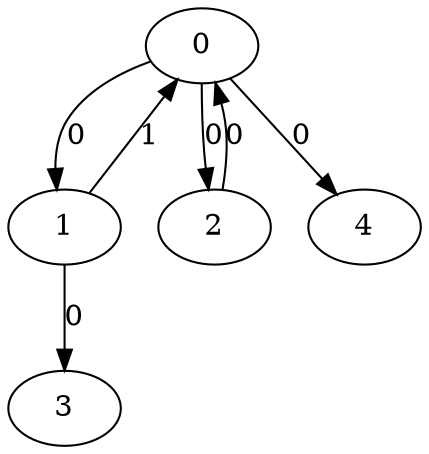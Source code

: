 // Source:19 Canonical: -1 0 0 -1 0 1 -1 -1 0 -1 0 -1 -1 -1 -1 -1 -1 -1 -1 -1 -1 -1 -1 -1 -1
digraph HRA_from_19_graph_000 {
  0 -> 1 [label="0"];
  0 -> 2 [label="0"];
  1 -> 0 [label="1"];
  1 -> 3 [label="0"];
  2 -> 0 [label="0"];
  0 -> 4 [label="0"];
}

// Source:19 Canonical: -1 0 0 -1 0 1 -1 -1 0 -1 0 -1 -1 -1 -1 -1 -1 -1 -1 -1 0 -1 -1 -1 -1
digraph HRA_from_19_graph_001 {
  0 -> 1 [label="0"];
  0 -> 2 [label="0"];
  1 -> 0 [label="1"];
  1 -> 3 [label="0"];
  2 -> 0 [label="0"];
  0 -> 4 [label="0"];
  4 -> 0 [label="0"];
}

// Source:19 Canonical: -1 0 0 -1 -1 1 -1 -1 0 0 0 -1 -1 -1 -1 -1 -1 -1 -1 -1 -1 -1 -1 -1 -1
digraph HRA_from_19_graph_002 {
  0 -> 1 [label="0"];
  0 -> 2 [label="0"];
  1 -> 0 [label="1"];
  1 -> 3 [label="0"];
  2 -> 0 [label="0"];
  1 -> 4 [label="0"];
}

// Source:19 Canonical: -1 0 0 -1 0 1 -1 -1 0 0 0 -1 -1 -1 -1 -1 -1 -1 -1 -1 -1 -1 -1 -1 -1
digraph HRA_from_19_graph_003 {
  0 -> 1 [label="0"];
  0 -> 2 [label="0"];
  1 -> 0 [label="1"];
  1 -> 3 [label="0"];
  2 -> 0 [label="0"];
  0 -> 4 [label="0"];
  1 -> 4 [label="0"];
}

// Source:19 Canonical: -1 0 0 -1 -1 1 -1 -1 0 0 0 -1 -1 -1 -1 -1 -1 -1 -1 -1 0 -1 -1 -1 -1
digraph HRA_from_19_graph_004 {
  0 -> 1 [label="0"];
  0 -> 2 [label="0"];
  1 -> 0 [label="1"];
  1 -> 3 [label="0"];
  2 -> 0 [label="0"];
  4 -> 0 [label="0"];
  1 -> 4 [label="0"];
}

// Source:19 Canonical: -1 0 0 -1 0 1 -1 -1 0 0 0 -1 -1 -1 -1 -1 -1 -1 -1 -1 0 -1 -1 -1 -1
digraph HRA_from_19_graph_005 {
  0 -> 1 [label="0"];
  0 -> 2 [label="0"];
  1 -> 0 [label="1"];
  1 -> 3 [label="0"];
  2 -> 0 [label="0"];
  0 -> 4 [label="0"];
  4 -> 0 [label="0"];
  1 -> 4 [label="0"];
}

// Source:19 Canonical: -1 0 0 -1 0 1 -1 -1 0 -1 0 -1 -1 -1 -1 -1 -1 -1 -1 -1 -1 0 -1 -1 -1
digraph HRA_from_19_graph_006 {
  0 -> 1 [label="0"];
  0 -> 2 [label="0"];
  1 -> 0 [label="1"];
  1 -> 3 [label="0"];
  2 -> 0 [label="0"];
  0 -> 4 [label="0"];
  4 -> 1 [label="0"];
}

// Source:19 Canonical: -1 0 0 -1 0 1 -1 -1 0 -1 0 -1 -1 -1 -1 -1 -1 -1 -1 -1 0 0 -1 -1 -1
digraph HRA_from_19_graph_007 {
  0 -> 1 [label="0"];
  0 -> 2 [label="0"];
  1 -> 0 [label="1"];
  1 -> 3 [label="0"];
  2 -> 0 [label="0"];
  0 -> 4 [label="0"];
  4 -> 0 [label="0"];
  4 -> 1 [label="0"];
}

// Source:19 Canonical: -1 0 0 -1 -1 1 -1 -1 0 0 0 -1 -1 -1 -1 -1 -1 -1 -1 -1 -1 0 -1 -1 -1
digraph HRA_from_19_graph_008 {
  0 -> 1 [label="0"];
  0 -> 2 [label="0"];
  1 -> 0 [label="1"];
  1 -> 3 [label="0"];
  2 -> 0 [label="0"];
  1 -> 4 [label="0"];
  4 -> 1 [label="0"];
}

// Source:19 Canonical: -1 0 0 -1 0 1 -1 -1 0 0 0 -1 -1 -1 -1 -1 -1 -1 -1 -1 -1 0 -1 -1 -1
digraph HRA_from_19_graph_009 {
  0 -> 1 [label="0"];
  0 -> 2 [label="0"];
  1 -> 0 [label="1"];
  1 -> 3 [label="0"];
  2 -> 0 [label="0"];
  0 -> 4 [label="0"];
  1 -> 4 [label="0"];
  4 -> 1 [label="0"];
}

// Source:19 Canonical: -1 0 0 -1 -1 1 -1 -1 0 0 0 -1 -1 -1 -1 -1 -1 -1 -1 -1 0 0 -1 -1 -1
digraph HRA_from_19_graph_010 {
  0 -> 1 [label="0"];
  0 -> 2 [label="0"];
  1 -> 0 [label="1"];
  1 -> 3 [label="0"];
  2 -> 0 [label="0"];
  4 -> 0 [label="0"];
  1 -> 4 [label="0"];
  4 -> 1 [label="0"];
}

// Source:19 Canonical: -1 0 0 -1 0 1 -1 -1 0 0 0 -1 -1 -1 -1 -1 -1 -1 -1 -1 0 0 -1 -1 -1
digraph HRA_from_19_graph_011 {
  0 -> 1 [label="0"];
  0 -> 2 [label="0"];
  1 -> 0 [label="1"];
  1 -> 3 [label="0"];
  2 -> 0 [label="0"];
  0 -> 4 [label="0"];
  4 -> 0 [label="0"];
  1 -> 4 [label="0"];
  4 -> 1 [label="0"];
}

// Source:19 Canonical: -1 0 0 -1 -1 1 -1 -1 0 -1 0 -1 -1 -1 0 -1 -1 -1 -1 -1 -1 -1 -1 -1 -1
digraph HRA_from_19_graph_012 {
  0 -> 1 [label="0"];
  0 -> 2 [label="0"];
  1 -> 0 [label="1"];
  1 -> 3 [label="0"];
  2 -> 0 [label="0"];
  2 -> 4 [label="0"];
}

// Source:19 Canonical: -1 0 0 -1 0 1 -1 -1 0 -1 0 -1 -1 -1 0 -1 -1 -1 -1 -1 -1 -1 -1 -1 -1
digraph HRA_from_19_graph_013 {
  0 -> 1 [label="0"];
  0 -> 2 [label="0"];
  1 -> 0 [label="1"];
  1 -> 3 [label="0"];
  2 -> 0 [label="0"];
  0 -> 4 [label="0"];
  2 -> 4 [label="0"];
}

// Source:19 Canonical: -1 0 0 -1 -1 1 -1 -1 0 -1 0 -1 -1 -1 0 -1 -1 -1 -1 -1 0 -1 -1 -1 -1
digraph HRA_from_19_graph_014 {
  0 -> 1 [label="0"];
  0 -> 2 [label="0"];
  1 -> 0 [label="1"];
  1 -> 3 [label="0"];
  2 -> 0 [label="0"];
  4 -> 0 [label="0"];
  2 -> 4 [label="0"];
}

// Source:19 Canonical: -1 0 0 -1 0 1 -1 -1 0 -1 0 -1 -1 -1 0 -1 -1 -1 -1 -1 0 -1 -1 -1 -1
digraph HRA_from_19_graph_015 {
  0 -> 1 [label="0"];
  0 -> 2 [label="0"];
  1 -> 0 [label="1"];
  1 -> 3 [label="0"];
  2 -> 0 [label="0"];
  0 -> 4 [label="0"];
  4 -> 0 [label="0"];
  2 -> 4 [label="0"];
}

// Source:19 Canonical: -1 0 0 -1 -1 1 -1 -1 0 0 0 -1 -1 -1 0 -1 -1 -1 -1 -1 -1 -1 -1 -1 -1
digraph HRA_from_19_graph_016 {
  0 -> 1 [label="0"];
  0 -> 2 [label="0"];
  1 -> 0 [label="1"];
  1 -> 3 [label="0"];
  2 -> 0 [label="0"];
  1 -> 4 [label="0"];
  2 -> 4 [label="0"];
}

// Source:19 Canonical: -1 0 0 -1 0 1 -1 -1 0 0 0 -1 -1 -1 0 -1 -1 -1 -1 -1 -1 -1 -1 -1 -1
digraph HRA_from_19_graph_017 {
  0 -> 1 [label="0"];
  0 -> 2 [label="0"];
  1 -> 0 [label="1"];
  1 -> 3 [label="0"];
  2 -> 0 [label="0"];
  0 -> 4 [label="0"];
  1 -> 4 [label="0"];
  2 -> 4 [label="0"];
}

// Source:19 Canonical: -1 0 0 -1 -1 1 -1 -1 0 0 0 -1 -1 -1 0 -1 -1 -1 -1 -1 0 -1 -1 -1 -1
digraph HRA_from_19_graph_018 {
  0 -> 1 [label="0"];
  0 -> 2 [label="0"];
  1 -> 0 [label="1"];
  1 -> 3 [label="0"];
  2 -> 0 [label="0"];
  4 -> 0 [label="0"];
  1 -> 4 [label="0"];
  2 -> 4 [label="0"];
}

// Source:19 Canonical: -1 0 0 -1 0 1 -1 -1 0 0 0 -1 -1 -1 0 -1 -1 -1 -1 -1 0 -1 -1 -1 -1
digraph HRA_from_19_graph_019 {
  0 -> 1 [label="0"];
  0 -> 2 [label="0"];
  1 -> 0 [label="1"];
  1 -> 3 [label="0"];
  2 -> 0 [label="0"];
  0 -> 4 [label="0"];
  4 -> 0 [label="0"];
  1 -> 4 [label="0"];
  2 -> 4 [label="0"];
}

// Source:19 Canonical: -1 0 0 -1 -1 1 -1 -1 0 -1 0 -1 -1 -1 0 -1 -1 -1 -1 -1 -1 0 -1 -1 -1
digraph HRA_from_19_graph_020 {
  0 -> 1 [label="0"];
  0 -> 2 [label="0"];
  1 -> 0 [label="1"];
  1 -> 3 [label="0"];
  2 -> 0 [label="0"];
  4 -> 1 [label="0"];
  2 -> 4 [label="0"];
}

// Source:19 Canonical: -1 0 0 -1 0 1 -1 -1 0 -1 0 -1 -1 -1 0 -1 -1 -1 -1 -1 -1 0 -1 -1 -1
digraph HRA_from_19_graph_021 {
  0 -> 1 [label="0"];
  0 -> 2 [label="0"];
  1 -> 0 [label="1"];
  1 -> 3 [label="0"];
  2 -> 0 [label="0"];
  0 -> 4 [label="0"];
  4 -> 1 [label="0"];
  2 -> 4 [label="0"];
}

// Source:19 Canonical: -1 0 0 -1 -1 1 -1 -1 0 -1 0 -1 -1 -1 0 -1 -1 -1 -1 -1 0 0 -1 -1 -1
digraph HRA_from_19_graph_022 {
  0 -> 1 [label="0"];
  0 -> 2 [label="0"];
  1 -> 0 [label="1"];
  1 -> 3 [label="0"];
  2 -> 0 [label="0"];
  4 -> 0 [label="0"];
  4 -> 1 [label="0"];
  2 -> 4 [label="0"];
}

// Source:19 Canonical: -1 0 0 -1 0 1 -1 -1 0 -1 0 -1 -1 -1 0 -1 -1 -1 -1 -1 0 0 -1 -1 -1
digraph HRA_from_19_graph_023 {
  0 -> 1 [label="0"];
  0 -> 2 [label="0"];
  1 -> 0 [label="1"];
  1 -> 3 [label="0"];
  2 -> 0 [label="0"];
  0 -> 4 [label="0"];
  4 -> 0 [label="0"];
  4 -> 1 [label="0"];
  2 -> 4 [label="0"];
}

// Source:19 Canonical: -1 0 0 -1 -1 1 -1 -1 0 0 0 -1 -1 -1 0 -1 -1 -1 -1 -1 -1 0 -1 -1 -1
digraph HRA_from_19_graph_024 {
  0 -> 1 [label="0"];
  0 -> 2 [label="0"];
  1 -> 0 [label="1"];
  1 -> 3 [label="0"];
  2 -> 0 [label="0"];
  1 -> 4 [label="0"];
  4 -> 1 [label="0"];
  2 -> 4 [label="0"];
}

// Source:19 Canonical: -1 0 0 -1 0 1 -1 -1 0 0 0 -1 -1 -1 0 -1 -1 -1 -1 -1 -1 0 -1 -1 -1
digraph HRA_from_19_graph_025 {
  0 -> 1 [label="0"];
  0 -> 2 [label="0"];
  1 -> 0 [label="1"];
  1 -> 3 [label="0"];
  2 -> 0 [label="0"];
  0 -> 4 [label="0"];
  1 -> 4 [label="0"];
  4 -> 1 [label="0"];
  2 -> 4 [label="0"];
}

// Source:19 Canonical: -1 0 0 -1 -1 1 -1 -1 0 0 0 -1 -1 -1 0 -1 -1 -1 -1 -1 0 0 -1 -1 -1
digraph HRA_from_19_graph_026 {
  0 -> 1 [label="0"];
  0 -> 2 [label="0"];
  1 -> 0 [label="1"];
  1 -> 3 [label="0"];
  2 -> 0 [label="0"];
  4 -> 0 [label="0"];
  1 -> 4 [label="0"];
  4 -> 1 [label="0"];
  2 -> 4 [label="0"];
}

// Source:19 Canonical: -1 0 0 -1 0 1 -1 -1 0 0 0 -1 -1 -1 0 -1 -1 -1 -1 -1 0 0 -1 -1 -1
digraph HRA_from_19_graph_027 {
  0 -> 1 [label="0"];
  0 -> 2 [label="0"];
  1 -> 0 [label="1"];
  1 -> 3 [label="0"];
  2 -> 0 [label="0"];
  0 -> 4 [label="0"];
  4 -> 0 [label="0"];
  1 -> 4 [label="0"];
  4 -> 1 [label="0"];
  2 -> 4 [label="0"];
}

// Source:19 Canonical: -1 0 0 -1 0 1 -1 -1 0 -1 0 -1 -1 -1 -1 -1 -1 -1 -1 -1 -1 -1 0 -1 -1
digraph HRA_from_19_graph_028 {
  0 -> 1 [label="0"];
  0 -> 2 [label="0"];
  1 -> 0 [label="1"];
  1 -> 3 [label="0"];
  2 -> 0 [label="0"];
  0 -> 4 [label="0"];
  4 -> 2 [label="0"];
}

// Source:19 Canonical: -1 0 0 -1 0 1 -1 -1 0 -1 0 -1 -1 -1 -1 -1 -1 -1 -1 -1 0 -1 0 -1 -1
digraph HRA_from_19_graph_029 {
  0 -> 1 [label="0"];
  0 -> 2 [label="0"];
  1 -> 0 [label="1"];
  1 -> 3 [label="0"];
  2 -> 0 [label="0"];
  0 -> 4 [label="0"];
  4 -> 0 [label="0"];
  4 -> 2 [label="0"];
}

// Source:19 Canonical: -1 0 0 -1 -1 1 -1 -1 0 0 0 -1 -1 -1 -1 -1 -1 -1 -1 -1 -1 -1 0 -1 -1
digraph HRA_from_19_graph_030 {
  0 -> 1 [label="0"];
  0 -> 2 [label="0"];
  1 -> 0 [label="1"];
  1 -> 3 [label="0"];
  2 -> 0 [label="0"];
  1 -> 4 [label="0"];
  4 -> 2 [label="0"];
}

// Source:19 Canonical: -1 0 0 -1 0 1 -1 -1 0 0 0 -1 -1 -1 -1 -1 -1 -1 -1 -1 -1 -1 0 -1 -1
digraph HRA_from_19_graph_031 {
  0 -> 1 [label="0"];
  0 -> 2 [label="0"];
  1 -> 0 [label="1"];
  1 -> 3 [label="0"];
  2 -> 0 [label="0"];
  0 -> 4 [label="0"];
  1 -> 4 [label="0"];
  4 -> 2 [label="0"];
}

// Source:19 Canonical: -1 0 0 -1 -1 1 -1 -1 0 0 0 -1 -1 -1 -1 -1 -1 -1 -1 -1 0 -1 0 -1 -1
digraph HRA_from_19_graph_032 {
  0 -> 1 [label="0"];
  0 -> 2 [label="0"];
  1 -> 0 [label="1"];
  1 -> 3 [label="0"];
  2 -> 0 [label="0"];
  4 -> 0 [label="0"];
  1 -> 4 [label="0"];
  4 -> 2 [label="0"];
}

// Source:19 Canonical: -1 0 0 -1 0 1 -1 -1 0 0 0 -1 -1 -1 -1 -1 -1 -1 -1 -1 0 -1 0 -1 -1
digraph HRA_from_19_graph_033 {
  0 -> 1 [label="0"];
  0 -> 2 [label="0"];
  1 -> 0 [label="1"];
  1 -> 3 [label="0"];
  2 -> 0 [label="0"];
  0 -> 4 [label="0"];
  4 -> 0 [label="0"];
  1 -> 4 [label="0"];
  4 -> 2 [label="0"];
}

// Source:19 Canonical: -1 0 0 -1 0 1 -1 -1 0 -1 0 -1 -1 -1 -1 -1 -1 -1 -1 -1 -1 0 0 -1 -1
digraph HRA_from_19_graph_034 {
  0 -> 1 [label="0"];
  0 -> 2 [label="0"];
  1 -> 0 [label="1"];
  1 -> 3 [label="0"];
  2 -> 0 [label="0"];
  0 -> 4 [label="0"];
  4 -> 1 [label="0"];
  4 -> 2 [label="0"];
}

// Source:19 Canonical: -1 0 0 -1 0 1 -1 -1 0 -1 0 -1 -1 -1 -1 -1 -1 -1 -1 -1 0 0 0 -1 -1
digraph HRA_from_19_graph_035 {
  0 -> 1 [label="0"];
  0 -> 2 [label="0"];
  1 -> 0 [label="1"];
  1 -> 3 [label="0"];
  2 -> 0 [label="0"];
  0 -> 4 [label="0"];
  4 -> 0 [label="0"];
  4 -> 1 [label="0"];
  4 -> 2 [label="0"];
}

// Source:19 Canonical: -1 0 0 -1 -1 1 -1 -1 0 0 0 -1 -1 -1 -1 -1 -1 -1 -1 -1 -1 0 0 -1 -1
digraph HRA_from_19_graph_036 {
  0 -> 1 [label="0"];
  0 -> 2 [label="0"];
  1 -> 0 [label="1"];
  1 -> 3 [label="0"];
  2 -> 0 [label="0"];
  1 -> 4 [label="0"];
  4 -> 1 [label="0"];
  4 -> 2 [label="0"];
}

// Source:19 Canonical: -1 0 0 -1 0 1 -1 -1 0 0 0 -1 -1 -1 -1 -1 -1 -1 -1 -1 -1 0 0 -1 -1
digraph HRA_from_19_graph_037 {
  0 -> 1 [label="0"];
  0 -> 2 [label="0"];
  1 -> 0 [label="1"];
  1 -> 3 [label="0"];
  2 -> 0 [label="0"];
  0 -> 4 [label="0"];
  1 -> 4 [label="0"];
  4 -> 1 [label="0"];
  4 -> 2 [label="0"];
}

// Source:19 Canonical: -1 0 0 -1 -1 1 -1 -1 0 0 0 -1 -1 -1 -1 -1 -1 -1 -1 -1 0 0 0 -1 -1
digraph HRA_from_19_graph_038 {
  0 -> 1 [label="0"];
  0 -> 2 [label="0"];
  1 -> 0 [label="1"];
  1 -> 3 [label="0"];
  2 -> 0 [label="0"];
  4 -> 0 [label="0"];
  1 -> 4 [label="0"];
  4 -> 1 [label="0"];
  4 -> 2 [label="0"];
}

// Source:19 Canonical: -1 0 0 -1 0 1 -1 -1 0 0 0 -1 -1 -1 -1 -1 -1 -1 -1 -1 0 0 0 -1 -1
digraph HRA_from_19_graph_039 {
  0 -> 1 [label="0"];
  0 -> 2 [label="0"];
  1 -> 0 [label="1"];
  1 -> 3 [label="0"];
  2 -> 0 [label="0"];
  0 -> 4 [label="0"];
  4 -> 0 [label="0"];
  1 -> 4 [label="0"];
  4 -> 1 [label="0"];
  4 -> 2 [label="0"];
}

// Source:19 Canonical: -1 0 0 -1 -1 1 -1 -1 0 -1 0 -1 -1 -1 0 -1 -1 -1 -1 -1 -1 -1 0 -1 -1
digraph HRA_from_19_graph_040 {
  0 -> 1 [label="0"];
  0 -> 2 [label="0"];
  1 -> 0 [label="1"];
  1 -> 3 [label="0"];
  2 -> 0 [label="0"];
  2 -> 4 [label="0"];
  4 -> 2 [label="0"];
}

// Source:19 Canonical: -1 0 0 -1 0 1 -1 -1 0 -1 0 -1 -1 -1 0 -1 -1 -1 -1 -1 -1 -1 0 -1 -1
digraph HRA_from_19_graph_041 {
  0 -> 1 [label="0"];
  0 -> 2 [label="0"];
  1 -> 0 [label="1"];
  1 -> 3 [label="0"];
  2 -> 0 [label="0"];
  0 -> 4 [label="0"];
  2 -> 4 [label="0"];
  4 -> 2 [label="0"];
}

// Source:19 Canonical: -1 0 0 -1 -1 1 -1 -1 0 -1 0 -1 -1 -1 0 -1 -1 -1 -1 -1 0 -1 0 -1 -1
digraph HRA_from_19_graph_042 {
  0 -> 1 [label="0"];
  0 -> 2 [label="0"];
  1 -> 0 [label="1"];
  1 -> 3 [label="0"];
  2 -> 0 [label="0"];
  4 -> 0 [label="0"];
  2 -> 4 [label="0"];
  4 -> 2 [label="0"];
}

// Source:19 Canonical: -1 0 0 -1 0 1 -1 -1 0 -1 0 -1 -1 -1 0 -1 -1 -1 -1 -1 0 -1 0 -1 -1
digraph HRA_from_19_graph_043 {
  0 -> 1 [label="0"];
  0 -> 2 [label="0"];
  1 -> 0 [label="1"];
  1 -> 3 [label="0"];
  2 -> 0 [label="0"];
  0 -> 4 [label="0"];
  4 -> 0 [label="0"];
  2 -> 4 [label="0"];
  4 -> 2 [label="0"];
}

// Source:19 Canonical: -1 0 0 -1 -1 1 -1 -1 0 0 0 -1 -1 -1 0 -1 -1 -1 -1 -1 -1 -1 0 -1 -1
digraph HRA_from_19_graph_044 {
  0 -> 1 [label="0"];
  0 -> 2 [label="0"];
  1 -> 0 [label="1"];
  1 -> 3 [label="0"];
  2 -> 0 [label="0"];
  1 -> 4 [label="0"];
  2 -> 4 [label="0"];
  4 -> 2 [label="0"];
}

// Source:19 Canonical: -1 0 0 -1 0 1 -1 -1 0 0 0 -1 -1 -1 0 -1 -1 -1 -1 -1 -1 -1 0 -1 -1
digraph HRA_from_19_graph_045 {
  0 -> 1 [label="0"];
  0 -> 2 [label="0"];
  1 -> 0 [label="1"];
  1 -> 3 [label="0"];
  2 -> 0 [label="0"];
  0 -> 4 [label="0"];
  1 -> 4 [label="0"];
  2 -> 4 [label="0"];
  4 -> 2 [label="0"];
}

// Source:19 Canonical: -1 0 0 -1 -1 1 -1 -1 0 0 0 -1 -1 -1 0 -1 -1 -1 -1 -1 0 -1 0 -1 -1
digraph HRA_from_19_graph_046 {
  0 -> 1 [label="0"];
  0 -> 2 [label="0"];
  1 -> 0 [label="1"];
  1 -> 3 [label="0"];
  2 -> 0 [label="0"];
  4 -> 0 [label="0"];
  1 -> 4 [label="0"];
  2 -> 4 [label="0"];
  4 -> 2 [label="0"];
}

// Source:19 Canonical: -1 0 0 -1 0 1 -1 -1 0 0 0 -1 -1 -1 0 -1 -1 -1 -1 -1 0 -1 0 -1 -1
digraph HRA_from_19_graph_047 {
  0 -> 1 [label="0"];
  0 -> 2 [label="0"];
  1 -> 0 [label="1"];
  1 -> 3 [label="0"];
  2 -> 0 [label="0"];
  0 -> 4 [label="0"];
  4 -> 0 [label="0"];
  1 -> 4 [label="0"];
  2 -> 4 [label="0"];
  4 -> 2 [label="0"];
}

// Source:19 Canonical: -1 0 0 -1 -1 1 -1 -1 0 -1 0 -1 -1 -1 0 -1 -1 -1 -1 -1 -1 0 0 -1 -1
digraph HRA_from_19_graph_048 {
  0 -> 1 [label="0"];
  0 -> 2 [label="0"];
  1 -> 0 [label="1"];
  1 -> 3 [label="0"];
  2 -> 0 [label="0"];
  4 -> 1 [label="0"];
  2 -> 4 [label="0"];
  4 -> 2 [label="0"];
}

// Source:19 Canonical: -1 0 0 -1 0 1 -1 -1 0 -1 0 -1 -1 -1 0 -1 -1 -1 -1 -1 -1 0 0 -1 -1
digraph HRA_from_19_graph_049 {
  0 -> 1 [label="0"];
  0 -> 2 [label="0"];
  1 -> 0 [label="1"];
  1 -> 3 [label="0"];
  2 -> 0 [label="0"];
  0 -> 4 [label="0"];
  4 -> 1 [label="0"];
  2 -> 4 [label="0"];
  4 -> 2 [label="0"];
}

// Source:19 Canonical: -1 0 0 -1 -1 1 -1 -1 0 -1 0 -1 -1 -1 0 -1 -1 -1 -1 -1 0 0 0 -1 -1
digraph HRA_from_19_graph_050 {
  0 -> 1 [label="0"];
  0 -> 2 [label="0"];
  1 -> 0 [label="1"];
  1 -> 3 [label="0"];
  2 -> 0 [label="0"];
  4 -> 0 [label="0"];
  4 -> 1 [label="0"];
  2 -> 4 [label="0"];
  4 -> 2 [label="0"];
}

// Source:19 Canonical: -1 0 0 -1 0 1 -1 -1 0 -1 0 -1 -1 -1 0 -1 -1 -1 -1 -1 0 0 0 -1 -1
digraph HRA_from_19_graph_051 {
  0 -> 1 [label="0"];
  0 -> 2 [label="0"];
  1 -> 0 [label="1"];
  1 -> 3 [label="0"];
  2 -> 0 [label="0"];
  0 -> 4 [label="0"];
  4 -> 0 [label="0"];
  4 -> 1 [label="0"];
  2 -> 4 [label="0"];
  4 -> 2 [label="0"];
}

// Source:19 Canonical: -1 0 0 -1 -1 1 -1 -1 0 0 0 -1 -1 -1 0 -1 -1 -1 -1 -1 -1 0 0 -1 -1
digraph HRA_from_19_graph_052 {
  0 -> 1 [label="0"];
  0 -> 2 [label="0"];
  1 -> 0 [label="1"];
  1 -> 3 [label="0"];
  2 -> 0 [label="0"];
  1 -> 4 [label="0"];
  4 -> 1 [label="0"];
  2 -> 4 [label="0"];
  4 -> 2 [label="0"];
}

// Source:19 Canonical: -1 0 0 -1 0 1 -1 -1 0 0 0 -1 -1 -1 0 -1 -1 -1 -1 -1 -1 0 0 -1 -1
digraph HRA_from_19_graph_053 {
  0 -> 1 [label="0"];
  0 -> 2 [label="0"];
  1 -> 0 [label="1"];
  1 -> 3 [label="0"];
  2 -> 0 [label="0"];
  0 -> 4 [label="0"];
  1 -> 4 [label="0"];
  4 -> 1 [label="0"];
  2 -> 4 [label="0"];
  4 -> 2 [label="0"];
}

// Source:19 Canonical: -1 0 0 -1 -1 1 -1 -1 0 0 0 -1 -1 -1 0 -1 -1 -1 -1 -1 0 0 0 -1 -1
digraph HRA_from_19_graph_054 {
  0 -> 1 [label="0"];
  0 -> 2 [label="0"];
  1 -> 0 [label="1"];
  1 -> 3 [label="0"];
  2 -> 0 [label="0"];
  4 -> 0 [label="0"];
  1 -> 4 [label="0"];
  4 -> 1 [label="0"];
  2 -> 4 [label="0"];
  4 -> 2 [label="0"];
}

// Source:19 Canonical: -1 0 0 -1 0 1 -1 -1 0 0 0 -1 -1 -1 0 -1 -1 -1 -1 -1 0 0 0 -1 -1
digraph HRA_from_19_graph_055 {
  0 -> 1 [label="0"];
  0 -> 2 [label="0"];
  1 -> 0 [label="1"];
  1 -> 3 [label="0"];
  2 -> 0 [label="0"];
  0 -> 4 [label="0"];
  4 -> 0 [label="0"];
  1 -> 4 [label="0"];
  4 -> 1 [label="0"];
  2 -> 4 [label="0"];
  4 -> 2 [label="0"];
}

// Source:19 Canonical: -1 0 0 -1 -1 1 -1 -1 0 -1 0 -1 -1 -1 -1 -1 -1 -1 -1 0 -1 -1 -1 -1 -1
digraph HRA_from_19_graph_056 {
  0 -> 1 [label="0"];
  0 -> 2 [label="0"];
  1 -> 0 [label="1"];
  1 -> 3 [label="0"];
  2 -> 0 [label="0"];
  3 -> 4 [label="0"];
}

// Source:19 Canonical: -1 0 0 -1 0 1 -1 -1 0 -1 0 -1 -1 -1 -1 -1 -1 -1 -1 0 -1 -1 -1 -1 -1
digraph HRA_from_19_graph_057 {
  0 -> 1 [label="0"];
  0 -> 2 [label="0"];
  1 -> 0 [label="1"];
  1 -> 3 [label="0"];
  2 -> 0 [label="0"];
  0 -> 4 [label="0"];
  3 -> 4 [label="0"];
}

// Source:19 Canonical: -1 0 0 -1 -1 1 -1 -1 0 -1 0 -1 -1 -1 -1 -1 -1 -1 -1 0 0 -1 -1 -1 -1
digraph HRA_from_19_graph_058 {
  0 -> 1 [label="0"];
  0 -> 2 [label="0"];
  1 -> 0 [label="1"];
  1 -> 3 [label="0"];
  2 -> 0 [label="0"];
  4 -> 0 [label="0"];
  3 -> 4 [label="0"];
}

// Source:19 Canonical: -1 0 0 -1 0 1 -1 -1 0 -1 0 -1 -1 -1 -1 -1 -1 -1 -1 0 0 -1 -1 -1 -1
digraph HRA_from_19_graph_059 {
  0 -> 1 [label="0"];
  0 -> 2 [label="0"];
  1 -> 0 [label="1"];
  1 -> 3 [label="0"];
  2 -> 0 [label="0"];
  0 -> 4 [label="0"];
  4 -> 0 [label="0"];
  3 -> 4 [label="0"];
}

// Source:19 Canonical: -1 0 0 -1 -1 1 -1 -1 0 0 0 -1 -1 -1 -1 -1 -1 -1 -1 0 -1 -1 -1 -1 -1
digraph HRA_from_19_graph_060 {
  0 -> 1 [label="0"];
  0 -> 2 [label="0"];
  1 -> 0 [label="1"];
  1 -> 3 [label="0"];
  2 -> 0 [label="0"];
  1 -> 4 [label="0"];
  3 -> 4 [label="0"];
}

// Source:19 Canonical: -1 0 0 -1 0 1 -1 -1 0 0 0 -1 -1 -1 -1 -1 -1 -1 -1 0 -1 -1 -1 -1 -1
digraph HRA_from_19_graph_061 {
  0 -> 1 [label="0"];
  0 -> 2 [label="0"];
  1 -> 0 [label="1"];
  1 -> 3 [label="0"];
  2 -> 0 [label="0"];
  0 -> 4 [label="0"];
  1 -> 4 [label="0"];
  3 -> 4 [label="0"];
}

// Source:19 Canonical: -1 0 0 -1 -1 1 -1 -1 0 0 0 -1 -1 -1 -1 -1 -1 -1 -1 0 0 -1 -1 -1 -1
digraph HRA_from_19_graph_062 {
  0 -> 1 [label="0"];
  0 -> 2 [label="0"];
  1 -> 0 [label="1"];
  1 -> 3 [label="0"];
  2 -> 0 [label="0"];
  4 -> 0 [label="0"];
  1 -> 4 [label="0"];
  3 -> 4 [label="0"];
}

// Source:19 Canonical: -1 0 0 -1 0 1 -1 -1 0 0 0 -1 -1 -1 -1 -1 -1 -1 -1 0 0 -1 -1 -1 -1
digraph HRA_from_19_graph_063 {
  0 -> 1 [label="0"];
  0 -> 2 [label="0"];
  1 -> 0 [label="1"];
  1 -> 3 [label="0"];
  2 -> 0 [label="0"];
  0 -> 4 [label="0"];
  4 -> 0 [label="0"];
  1 -> 4 [label="0"];
  3 -> 4 [label="0"];
}

// Source:19 Canonical: -1 0 0 -1 -1 1 -1 -1 0 -1 0 -1 -1 -1 -1 -1 -1 -1 -1 0 -1 0 -1 -1 -1
digraph HRA_from_19_graph_064 {
  0 -> 1 [label="0"];
  0 -> 2 [label="0"];
  1 -> 0 [label="1"];
  1 -> 3 [label="0"];
  2 -> 0 [label="0"];
  4 -> 1 [label="0"];
  3 -> 4 [label="0"];
}

// Source:19 Canonical: -1 0 0 -1 0 1 -1 -1 0 -1 0 -1 -1 -1 -1 -1 -1 -1 -1 0 -1 0 -1 -1 -1
digraph HRA_from_19_graph_065 {
  0 -> 1 [label="0"];
  0 -> 2 [label="0"];
  1 -> 0 [label="1"];
  1 -> 3 [label="0"];
  2 -> 0 [label="0"];
  0 -> 4 [label="0"];
  4 -> 1 [label="0"];
  3 -> 4 [label="0"];
}

// Source:19 Canonical: -1 0 0 -1 -1 1 -1 -1 0 -1 0 -1 -1 -1 -1 -1 -1 -1 -1 0 0 0 -1 -1 -1
digraph HRA_from_19_graph_066 {
  0 -> 1 [label="0"];
  0 -> 2 [label="0"];
  1 -> 0 [label="1"];
  1 -> 3 [label="0"];
  2 -> 0 [label="0"];
  4 -> 0 [label="0"];
  4 -> 1 [label="0"];
  3 -> 4 [label="0"];
}

// Source:19 Canonical: -1 0 0 -1 0 1 -1 -1 0 -1 0 -1 -1 -1 -1 -1 -1 -1 -1 0 0 0 -1 -1 -1
digraph HRA_from_19_graph_067 {
  0 -> 1 [label="0"];
  0 -> 2 [label="0"];
  1 -> 0 [label="1"];
  1 -> 3 [label="0"];
  2 -> 0 [label="0"];
  0 -> 4 [label="0"];
  4 -> 0 [label="0"];
  4 -> 1 [label="0"];
  3 -> 4 [label="0"];
}

// Source:19 Canonical: -1 0 0 -1 -1 1 -1 -1 0 0 0 -1 -1 -1 -1 -1 -1 -1 -1 0 -1 0 -1 -1 -1
digraph HRA_from_19_graph_068 {
  0 -> 1 [label="0"];
  0 -> 2 [label="0"];
  1 -> 0 [label="1"];
  1 -> 3 [label="0"];
  2 -> 0 [label="0"];
  1 -> 4 [label="0"];
  4 -> 1 [label="0"];
  3 -> 4 [label="0"];
}

// Source:19 Canonical: -1 0 0 -1 0 1 -1 -1 0 0 0 -1 -1 -1 -1 -1 -1 -1 -1 0 -1 0 -1 -1 -1
digraph HRA_from_19_graph_069 {
  0 -> 1 [label="0"];
  0 -> 2 [label="0"];
  1 -> 0 [label="1"];
  1 -> 3 [label="0"];
  2 -> 0 [label="0"];
  0 -> 4 [label="0"];
  1 -> 4 [label="0"];
  4 -> 1 [label="0"];
  3 -> 4 [label="0"];
}

// Source:19 Canonical: -1 0 0 -1 -1 1 -1 -1 0 0 0 -1 -1 -1 -1 -1 -1 -1 -1 0 0 0 -1 -1 -1
digraph HRA_from_19_graph_070 {
  0 -> 1 [label="0"];
  0 -> 2 [label="0"];
  1 -> 0 [label="1"];
  1 -> 3 [label="0"];
  2 -> 0 [label="0"];
  4 -> 0 [label="0"];
  1 -> 4 [label="0"];
  4 -> 1 [label="0"];
  3 -> 4 [label="0"];
}

// Source:19 Canonical: -1 0 0 -1 0 1 -1 -1 0 0 0 -1 -1 -1 -1 -1 -1 -1 -1 0 0 0 -1 -1 -1
digraph HRA_from_19_graph_071 {
  0 -> 1 [label="0"];
  0 -> 2 [label="0"];
  1 -> 0 [label="1"];
  1 -> 3 [label="0"];
  2 -> 0 [label="0"];
  0 -> 4 [label="0"];
  4 -> 0 [label="0"];
  1 -> 4 [label="0"];
  4 -> 1 [label="0"];
  3 -> 4 [label="0"];
}

// Source:19 Canonical: -1 0 0 -1 -1 1 -1 -1 0 -1 0 -1 -1 -1 0 -1 -1 -1 -1 0 -1 -1 -1 -1 -1
digraph HRA_from_19_graph_072 {
  0 -> 1 [label="0"];
  0 -> 2 [label="0"];
  1 -> 0 [label="1"];
  1 -> 3 [label="0"];
  2 -> 0 [label="0"];
  2 -> 4 [label="0"];
  3 -> 4 [label="0"];
}

// Source:19 Canonical: -1 0 0 -1 0 1 -1 -1 0 -1 0 -1 -1 -1 0 -1 -1 -1 -1 0 -1 -1 -1 -1 -1
digraph HRA_from_19_graph_073 {
  0 -> 1 [label="0"];
  0 -> 2 [label="0"];
  1 -> 0 [label="1"];
  1 -> 3 [label="0"];
  2 -> 0 [label="0"];
  0 -> 4 [label="0"];
  2 -> 4 [label="0"];
  3 -> 4 [label="0"];
}

// Source:19 Canonical: -1 0 0 -1 -1 1 -1 -1 0 -1 0 -1 -1 -1 0 -1 -1 -1 -1 0 0 -1 -1 -1 -1
digraph HRA_from_19_graph_074 {
  0 -> 1 [label="0"];
  0 -> 2 [label="0"];
  1 -> 0 [label="1"];
  1 -> 3 [label="0"];
  2 -> 0 [label="0"];
  4 -> 0 [label="0"];
  2 -> 4 [label="0"];
  3 -> 4 [label="0"];
}

// Source:19 Canonical: -1 0 0 -1 0 1 -1 -1 0 -1 0 -1 -1 -1 0 -1 -1 -1 -1 0 0 -1 -1 -1 -1
digraph HRA_from_19_graph_075 {
  0 -> 1 [label="0"];
  0 -> 2 [label="0"];
  1 -> 0 [label="1"];
  1 -> 3 [label="0"];
  2 -> 0 [label="0"];
  0 -> 4 [label="0"];
  4 -> 0 [label="0"];
  2 -> 4 [label="0"];
  3 -> 4 [label="0"];
}

// Source:19 Canonical: -1 0 0 -1 -1 1 -1 -1 0 0 0 -1 -1 -1 0 -1 -1 -1 -1 0 -1 -1 -1 -1 -1
digraph HRA_from_19_graph_076 {
  0 -> 1 [label="0"];
  0 -> 2 [label="0"];
  1 -> 0 [label="1"];
  1 -> 3 [label="0"];
  2 -> 0 [label="0"];
  1 -> 4 [label="0"];
  2 -> 4 [label="0"];
  3 -> 4 [label="0"];
}

// Source:19 Canonical: -1 0 0 -1 0 1 -1 -1 0 0 0 -1 -1 -1 0 -1 -1 -1 -1 0 -1 -1 -1 -1 -1
digraph HRA_from_19_graph_077 {
  0 -> 1 [label="0"];
  0 -> 2 [label="0"];
  1 -> 0 [label="1"];
  1 -> 3 [label="0"];
  2 -> 0 [label="0"];
  0 -> 4 [label="0"];
  1 -> 4 [label="0"];
  2 -> 4 [label="0"];
  3 -> 4 [label="0"];
}

// Source:19 Canonical: -1 0 0 -1 -1 1 -1 -1 0 0 0 -1 -1 -1 0 -1 -1 -1 -1 0 0 -1 -1 -1 -1
digraph HRA_from_19_graph_078 {
  0 -> 1 [label="0"];
  0 -> 2 [label="0"];
  1 -> 0 [label="1"];
  1 -> 3 [label="0"];
  2 -> 0 [label="0"];
  4 -> 0 [label="0"];
  1 -> 4 [label="0"];
  2 -> 4 [label="0"];
  3 -> 4 [label="0"];
}

// Source:19 Canonical: -1 0 0 -1 0 1 -1 -1 0 0 0 -1 -1 -1 0 -1 -1 -1 -1 0 0 -1 -1 -1 -1
digraph HRA_from_19_graph_079 {
  0 -> 1 [label="0"];
  0 -> 2 [label="0"];
  1 -> 0 [label="1"];
  1 -> 3 [label="0"];
  2 -> 0 [label="0"];
  0 -> 4 [label="0"];
  4 -> 0 [label="0"];
  1 -> 4 [label="0"];
  2 -> 4 [label="0"];
  3 -> 4 [label="0"];
}

// Source:19 Canonical: -1 0 0 -1 -1 1 -1 -1 0 -1 0 -1 -1 -1 0 -1 -1 -1 -1 0 -1 0 -1 -1 -1
digraph HRA_from_19_graph_080 {
  0 -> 1 [label="0"];
  0 -> 2 [label="0"];
  1 -> 0 [label="1"];
  1 -> 3 [label="0"];
  2 -> 0 [label="0"];
  4 -> 1 [label="0"];
  2 -> 4 [label="0"];
  3 -> 4 [label="0"];
}

// Source:19 Canonical: -1 0 0 -1 0 1 -1 -1 0 -1 0 -1 -1 -1 0 -1 -1 -1 -1 0 -1 0 -1 -1 -1
digraph HRA_from_19_graph_081 {
  0 -> 1 [label="0"];
  0 -> 2 [label="0"];
  1 -> 0 [label="1"];
  1 -> 3 [label="0"];
  2 -> 0 [label="0"];
  0 -> 4 [label="0"];
  4 -> 1 [label="0"];
  2 -> 4 [label="0"];
  3 -> 4 [label="0"];
}

// Source:19 Canonical: -1 0 0 -1 -1 1 -1 -1 0 -1 0 -1 -1 -1 0 -1 -1 -1 -1 0 0 0 -1 -1 -1
digraph HRA_from_19_graph_082 {
  0 -> 1 [label="0"];
  0 -> 2 [label="0"];
  1 -> 0 [label="1"];
  1 -> 3 [label="0"];
  2 -> 0 [label="0"];
  4 -> 0 [label="0"];
  4 -> 1 [label="0"];
  2 -> 4 [label="0"];
  3 -> 4 [label="0"];
}

// Source:19 Canonical: -1 0 0 -1 0 1 -1 -1 0 -1 0 -1 -1 -1 0 -1 -1 -1 -1 0 0 0 -1 -1 -1
digraph HRA_from_19_graph_083 {
  0 -> 1 [label="0"];
  0 -> 2 [label="0"];
  1 -> 0 [label="1"];
  1 -> 3 [label="0"];
  2 -> 0 [label="0"];
  0 -> 4 [label="0"];
  4 -> 0 [label="0"];
  4 -> 1 [label="0"];
  2 -> 4 [label="0"];
  3 -> 4 [label="0"];
}

// Source:19 Canonical: -1 0 0 -1 -1 1 -1 -1 0 0 0 -1 -1 -1 0 -1 -1 -1 -1 0 -1 0 -1 -1 -1
digraph HRA_from_19_graph_084 {
  0 -> 1 [label="0"];
  0 -> 2 [label="0"];
  1 -> 0 [label="1"];
  1 -> 3 [label="0"];
  2 -> 0 [label="0"];
  1 -> 4 [label="0"];
  4 -> 1 [label="0"];
  2 -> 4 [label="0"];
  3 -> 4 [label="0"];
}

// Source:19 Canonical: -1 0 0 -1 0 1 -1 -1 0 0 0 -1 -1 -1 0 -1 -1 -1 -1 0 -1 0 -1 -1 -1
digraph HRA_from_19_graph_085 {
  0 -> 1 [label="0"];
  0 -> 2 [label="0"];
  1 -> 0 [label="1"];
  1 -> 3 [label="0"];
  2 -> 0 [label="0"];
  0 -> 4 [label="0"];
  1 -> 4 [label="0"];
  4 -> 1 [label="0"];
  2 -> 4 [label="0"];
  3 -> 4 [label="0"];
}

// Source:19 Canonical: -1 0 0 -1 -1 1 -1 -1 0 0 0 -1 -1 -1 0 -1 -1 -1 -1 0 0 0 -1 -1 -1
digraph HRA_from_19_graph_086 {
  0 -> 1 [label="0"];
  0 -> 2 [label="0"];
  1 -> 0 [label="1"];
  1 -> 3 [label="0"];
  2 -> 0 [label="0"];
  4 -> 0 [label="0"];
  1 -> 4 [label="0"];
  4 -> 1 [label="0"];
  2 -> 4 [label="0"];
  3 -> 4 [label="0"];
}

// Source:19 Canonical: -1 0 0 -1 0 1 -1 -1 0 0 0 -1 -1 -1 0 -1 -1 -1 -1 0 0 0 -1 -1 -1
digraph HRA_from_19_graph_087 {
  0 -> 1 [label="0"];
  0 -> 2 [label="0"];
  1 -> 0 [label="1"];
  1 -> 3 [label="0"];
  2 -> 0 [label="0"];
  0 -> 4 [label="0"];
  4 -> 0 [label="0"];
  1 -> 4 [label="0"];
  4 -> 1 [label="0"];
  2 -> 4 [label="0"];
  3 -> 4 [label="0"];
}

// Source:19 Canonical: -1 0 0 -1 -1 1 -1 -1 0 -1 0 -1 -1 -1 -1 -1 -1 -1 -1 0 -1 -1 0 -1 -1
digraph HRA_from_19_graph_088 {
  0 -> 1 [label="0"];
  0 -> 2 [label="0"];
  1 -> 0 [label="1"];
  1 -> 3 [label="0"];
  2 -> 0 [label="0"];
  4 -> 2 [label="0"];
  3 -> 4 [label="0"];
}

// Source:19 Canonical: -1 0 0 -1 0 1 -1 -1 0 -1 0 -1 -1 -1 -1 -1 -1 -1 -1 0 -1 -1 0 -1 -1
digraph HRA_from_19_graph_089 {
  0 -> 1 [label="0"];
  0 -> 2 [label="0"];
  1 -> 0 [label="1"];
  1 -> 3 [label="0"];
  2 -> 0 [label="0"];
  0 -> 4 [label="0"];
  4 -> 2 [label="0"];
  3 -> 4 [label="0"];
}

// Source:19 Canonical: -1 0 0 -1 -1 1 -1 -1 0 -1 0 -1 -1 -1 -1 -1 -1 -1 -1 0 0 -1 0 -1 -1
digraph HRA_from_19_graph_090 {
  0 -> 1 [label="0"];
  0 -> 2 [label="0"];
  1 -> 0 [label="1"];
  1 -> 3 [label="0"];
  2 -> 0 [label="0"];
  4 -> 0 [label="0"];
  4 -> 2 [label="0"];
  3 -> 4 [label="0"];
}

// Source:19 Canonical: -1 0 0 -1 0 1 -1 -1 0 -1 0 -1 -1 -1 -1 -1 -1 -1 -1 0 0 -1 0 -1 -1
digraph HRA_from_19_graph_091 {
  0 -> 1 [label="0"];
  0 -> 2 [label="0"];
  1 -> 0 [label="1"];
  1 -> 3 [label="0"];
  2 -> 0 [label="0"];
  0 -> 4 [label="0"];
  4 -> 0 [label="0"];
  4 -> 2 [label="0"];
  3 -> 4 [label="0"];
}

// Source:19 Canonical: -1 0 0 -1 -1 1 -1 -1 0 0 0 -1 -1 -1 -1 -1 -1 -1 -1 0 -1 -1 0 -1 -1
digraph HRA_from_19_graph_092 {
  0 -> 1 [label="0"];
  0 -> 2 [label="0"];
  1 -> 0 [label="1"];
  1 -> 3 [label="0"];
  2 -> 0 [label="0"];
  1 -> 4 [label="0"];
  4 -> 2 [label="0"];
  3 -> 4 [label="0"];
}

// Source:19 Canonical: -1 0 0 -1 0 1 -1 -1 0 0 0 -1 -1 -1 -1 -1 -1 -1 -1 0 -1 -1 0 -1 -1
digraph HRA_from_19_graph_093 {
  0 -> 1 [label="0"];
  0 -> 2 [label="0"];
  1 -> 0 [label="1"];
  1 -> 3 [label="0"];
  2 -> 0 [label="0"];
  0 -> 4 [label="0"];
  1 -> 4 [label="0"];
  4 -> 2 [label="0"];
  3 -> 4 [label="0"];
}

// Source:19 Canonical: -1 0 0 -1 -1 1 -1 -1 0 0 0 -1 -1 -1 -1 -1 -1 -1 -1 0 0 -1 0 -1 -1
digraph HRA_from_19_graph_094 {
  0 -> 1 [label="0"];
  0 -> 2 [label="0"];
  1 -> 0 [label="1"];
  1 -> 3 [label="0"];
  2 -> 0 [label="0"];
  4 -> 0 [label="0"];
  1 -> 4 [label="0"];
  4 -> 2 [label="0"];
  3 -> 4 [label="0"];
}

// Source:19 Canonical: -1 0 0 -1 0 1 -1 -1 0 0 0 -1 -1 -1 -1 -1 -1 -1 -1 0 0 -1 0 -1 -1
digraph HRA_from_19_graph_095 {
  0 -> 1 [label="0"];
  0 -> 2 [label="0"];
  1 -> 0 [label="1"];
  1 -> 3 [label="0"];
  2 -> 0 [label="0"];
  0 -> 4 [label="0"];
  4 -> 0 [label="0"];
  1 -> 4 [label="0"];
  4 -> 2 [label="0"];
  3 -> 4 [label="0"];
}

// Source:19 Canonical: -1 0 0 -1 -1 1 -1 -1 0 -1 0 -1 -1 -1 -1 -1 -1 -1 -1 0 -1 0 0 -1 -1
digraph HRA_from_19_graph_096 {
  0 -> 1 [label="0"];
  0 -> 2 [label="0"];
  1 -> 0 [label="1"];
  1 -> 3 [label="0"];
  2 -> 0 [label="0"];
  4 -> 1 [label="0"];
  4 -> 2 [label="0"];
  3 -> 4 [label="0"];
}

// Source:19 Canonical: -1 0 0 -1 0 1 -1 -1 0 -1 0 -1 -1 -1 -1 -1 -1 -1 -1 0 -1 0 0 -1 -1
digraph HRA_from_19_graph_097 {
  0 -> 1 [label="0"];
  0 -> 2 [label="0"];
  1 -> 0 [label="1"];
  1 -> 3 [label="0"];
  2 -> 0 [label="0"];
  0 -> 4 [label="0"];
  4 -> 1 [label="0"];
  4 -> 2 [label="0"];
  3 -> 4 [label="0"];
}

// Source:19 Canonical: -1 0 0 -1 -1 1 -1 -1 0 -1 0 -1 -1 -1 -1 -1 -1 -1 -1 0 0 0 0 -1 -1
digraph HRA_from_19_graph_098 {
  0 -> 1 [label="0"];
  0 -> 2 [label="0"];
  1 -> 0 [label="1"];
  1 -> 3 [label="0"];
  2 -> 0 [label="0"];
  4 -> 0 [label="0"];
  4 -> 1 [label="0"];
  4 -> 2 [label="0"];
  3 -> 4 [label="0"];
}

// Source:19 Canonical: -1 0 0 -1 0 1 -1 -1 0 -1 0 -1 -1 -1 -1 -1 -1 -1 -1 0 0 0 0 -1 -1
digraph HRA_from_19_graph_099 {
  0 -> 1 [label="0"];
  0 -> 2 [label="0"];
  1 -> 0 [label="1"];
  1 -> 3 [label="0"];
  2 -> 0 [label="0"];
  0 -> 4 [label="0"];
  4 -> 0 [label="0"];
  4 -> 1 [label="0"];
  4 -> 2 [label="0"];
  3 -> 4 [label="0"];
}

// Source:19 Canonical: -1 0 0 -1 -1 1 -1 -1 0 0 0 -1 -1 -1 -1 -1 -1 -1 -1 0 -1 0 0 -1 -1
digraph HRA_from_19_graph_100 {
  0 -> 1 [label="0"];
  0 -> 2 [label="0"];
  1 -> 0 [label="1"];
  1 -> 3 [label="0"];
  2 -> 0 [label="0"];
  1 -> 4 [label="0"];
  4 -> 1 [label="0"];
  4 -> 2 [label="0"];
  3 -> 4 [label="0"];
}

// Source:19 Canonical: -1 0 0 -1 0 1 -1 -1 0 0 0 -1 -1 -1 -1 -1 -1 -1 -1 0 -1 0 0 -1 -1
digraph HRA_from_19_graph_101 {
  0 -> 1 [label="0"];
  0 -> 2 [label="0"];
  1 -> 0 [label="1"];
  1 -> 3 [label="0"];
  2 -> 0 [label="0"];
  0 -> 4 [label="0"];
  1 -> 4 [label="0"];
  4 -> 1 [label="0"];
  4 -> 2 [label="0"];
  3 -> 4 [label="0"];
}

// Source:19 Canonical: -1 0 0 -1 -1 1 -1 -1 0 0 0 -1 -1 -1 -1 -1 -1 -1 -1 0 0 0 0 -1 -1
digraph HRA_from_19_graph_102 {
  0 -> 1 [label="0"];
  0 -> 2 [label="0"];
  1 -> 0 [label="1"];
  1 -> 3 [label="0"];
  2 -> 0 [label="0"];
  4 -> 0 [label="0"];
  1 -> 4 [label="0"];
  4 -> 1 [label="0"];
  4 -> 2 [label="0"];
  3 -> 4 [label="0"];
}

// Source:19 Canonical: -1 0 0 -1 0 1 -1 -1 0 0 0 -1 -1 -1 -1 -1 -1 -1 -1 0 0 0 0 -1 -1
digraph HRA_from_19_graph_103 {
  0 -> 1 [label="0"];
  0 -> 2 [label="0"];
  1 -> 0 [label="1"];
  1 -> 3 [label="0"];
  2 -> 0 [label="0"];
  0 -> 4 [label="0"];
  4 -> 0 [label="0"];
  1 -> 4 [label="0"];
  4 -> 1 [label="0"];
  4 -> 2 [label="0"];
  3 -> 4 [label="0"];
}

// Source:19 Canonical: -1 0 0 -1 -1 1 -1 -1 0 -1 0 -1 -1 -1 0 -1 -1 -1 -1 0 -1 -1 0 -1 -1
digraph HRA_from_19_graph_104 {
  0 -> 1 [label="0"];
  0 -> 2 [label="0"];
  1 -> 0 [label="1"];
  1 -> 3 [label="0"];
  2 -> 0 [label="0"];
  2 -> 4 [label="0"];
  4 -> 2 [label="0"];
  3 -> 4 [label="0"];
}

// Source:19 Canonical: -1 0 0 -1 0 1 -1 -1 0 -1 0 -1 -1 -1 0 -1 -1 -1 -1 0 -1 -1 0 -1 -1
digraph HRA_from_19_graph_105 {
  0 -> 1 [label="0"];
  0 -> 2 [label="0"];
  1 -> 0 [label="1"];
  1 -> 3 [label="0"];
  2 -> 0 [label="0"];
  0 -> 4 [label="0"];
  2 -> 4 [label="0"];
  4 -> 2 [label="0"];
  3 -> 4 [label="0"];
}

// Source:19 Canonical: -1 0 0 -1 -1 1 -1 -1 0 -1 0 -1 -1 -1 0 -1 -1 -1 -1 0 0 -1 0 -1 -1
digraph HRA_from_19_graph_106 {
  0 -> 1 [label="0"];
  0 -> 2 [label="0"];
  1 -> 0 [label="1"];
  1 -> 3 [label="0"];
  2 -> 0 [label="0"];
  4 -> 0 [label="0"];
  2 -> 4 [label="0"];
  4 -> 2 [label="0"];
  3 -> 4 [label="0"];
}

// Source:19 Canonical: -1 0 0 -1 0 1 -1 -1 0 -1 0 -1 -1 -1 0 -1 -1 -1 -1 0 0 -1 0 -1 -1
digraph HRA_from_19_graph_107 {
  0 -> 1 [label="0"];
  0 -> 2 [label="0"];
  1 -> 0 [label="1"];
  1 -> 3 [label="0"];
  2 -> 0 [label="0"];
  0 -> 4 [label="0"];
  4 -> 0 [label="0"];
  2 -> 4 [label="0"];
  4 -> 2 [label="0"];
  3 -> 4 [label="0"];
}

// Source:19 Canonical: -1 0 0 -1 -1 1 -1 -1 0 0 0 -1 -1 -1 0 -1 -1 -1 -1 0 -1 -1 0 -1 -1
digraph HRA_from_19_graph_108 {
  0 -> 1 [label="0"];
  0 -> 2 [label="0"];
  1 -> 0 [label="1"];
  1 -> 3 [label="0"];
  2 -> 0 [label="0"];
  1 -> 4 [label="0"];
  2 -> 4 [label="0"];
  4 -> 2 [label="0"];
  3 -> 4 [label="0"];
}

// Source:19 Canonical: -1 0 0 -1 0 1 -1 -1 0 0 0 -1 -1 -1 0 -1 -1 -1 -1 0 -1 -1 0 -1 -1
digraph HRA_from_19_graph_109 {
  0 -> 1 [label="0"];
  0 -> 2 [label="0"];
  1 -> 0 [label="1"];
  1 -> 3 [label="0"];
  2 -> 0 [label="0"];
  0 -> 4 [label="0"];
  1 -> 4 [label="0"];
  2 -> 4 [label="0"];
  4 -> 2 [label="0"];
  3 -> 4 [label="0"];
}

// Source:19 Canonical: -1 0 0 -1 -1 1 -1 -1 0 0 0 -1 -1 -1 0 -1 -1 -1 -1 0 0 -1 0 -1 -1
digraph HRA_from_19_graph_110 {
  0 -> 1 [label="0"];
  0 -> 2 [label="0"];
  1 -> 0 [label="1"];
  1 -> 3 [label="0"];
  2 -> 0 [label="0"];
  4 -> 0 [label="0"];
  1 -> 4 [label="0"];
  2 -> 4 [label="0"];
  4 -> 2 [label="0"];
  3 -> 4 [label="0"];
}

// Source:19 Canonical: -1 0 0 -1 0 1 -1 -1 0 0 0 -1 -1 -1 0 -1 -1 -1 -1 0 0 -1 0 -1 -1
digraph HRA_from_19_graph_111 {
  0 -> 1 [label="0"];
  0 -> 2 [label="0"];
  1 -> 0 [label="1"];
  1 -> 3 [label="0"];
  2 -> 0 [label="0"];
  0 -> 4 [label="0"];
  4 -> 0 [label="0"];
  1 -> 4 [label="0"];
  2 -> 4 [label="0"];
  4 -> 2 [label="0"];
  3 -> 4 [label="0"];
}

// Source:19 Canonical: -1 0 0 -1 -1 1 -1 -1 0 -1 0 -1 -1 -1 0 -1 -1 -1 -1 0 -1 0 0 -1 -1
digraph HRA_from_19_graph_112 {
  0 -> 1 [label="0"];
  0 -> 2 [label="0"];
  1 -> 0 [label="1"];
  1 -> 3 [label="0"];
  2 -> 0 [label="0"];
  4 -> 1 [label="0"];
  2 -> 4 [label="0"];
  4 -> 2 [label="0"];
  3 -> 4 [label="0"];
}

// Source:19 Canonical: -1 0 0 -1 0 1 -1 -1 0 -1 0 -1 -1 -1 0 -1 -1 -1 -1 0 -1 0 0 -1 -1
digraph HRA_from_19_graph_113 {
  0 -> 1 [label="0"];
  0 -> 2 [label="0"];
  1 -> 0 [label="1"];
  1 -> 3 [label="0"];
  2 -> 0 [label="0"];
  0 -> 4 [label="0"];
  4 -> 1 [label="0"];
  2 -> 4 [label="0"];
  4 -> 2 [label="0"];
  3 -> 4 [label="0"];
}

// Source:19 Canonical: -1 0 0 -1 -1 1 -1 -1 0 -1 0 -1 -1 -1 0 -1 -1 -1 -1 0 0 0 0 -1 -1
digraph HRA_from_19_graph_114 {
  0 -> 1 [label="0"];
  0 -> 2 [label="0"];
  1 -> 0 [label="1"];
  1 -> 3 [label="0"];
  2 -> 0 [label="0"];
  4 -> 0 [label="0"];
  4 -> 1 [label="0"];
  2 -> 4 [label="0"];
  4 -> 2 [label="0"];
  3 -> 4 [label="0"];
}

// Source:19 Canonical: -1 0 0 -1 0 1 -1 -1 0 -1 0 -1 -1 -1 0 -1 -1 -1 -1 0 0 0 0 -1 -1
digraph HRA_from_19_graph_115 {
  0 -> 1 [label="0"];
  0 -> 2 [label="0"];
  1 -> 0 [label="1"];
  1 -> 3 [label="0"];
  2 -> 0 [label="0"];
  0 -> 4 [label="0"];
  4 -> 0 [label="0"];
  4 -> 1 [label="0"];
  2 -> 4 [label="0"];
  4 -> 2 [label="0"];
  3 -> 4 [label="0"];
}

// Source:19 Canonical: -1 0 0 -1 -1 1 -1 -1 0 0 0 -1 -1 -1 0 -1 -1 -1 -1 0 -1 0 0 -1 -1
digraph HRA_from_19_graph_116 {
  0 -> 1 [label="0"];
  0 -> 2 [label="0"];
  1 -> 0 [label="1"];
  1 -> 3 [label="0"];
  2 -> 0 [label="0"];
  1 -> 4 [label="0"];
  4 -> 1 [label="0"];
  2 -> 4 [label="0"];
  4 -> 2 [label="0"];
  3 -> 4 [label="0"];
}

// Source:19 Canonical: -1 0 0 -1 0 1 -1 -1 0 0 0 -1 -1 -1 0 -1 -1 -1 -1 0 -1 0 0 -1 -1
digraph HRA_from_19_graph_117 {
  0 -> 1 [label="0"];
  0 -> 2 [label="0"];
  1 -> 0 [label="1"];
  1 -> 3 [label="0"];
  2 -> 0 [label="0"];
  0 -> 4 [label="0"];
  1 -> 4 [label="0"];
  4 -> 1 [label="0"];
  2 -> 4 [label="0"];
  4 -> 2 [label="0"];
  3 -> 4 [label="0"];
}

// Source:19 Canonical: -1 0 0 -1 -1 1 -1 -1 0 0 0 -1 -1 -1 0 -1 -1 -1 -1 0 0 0 0 -1 -1
digraph HRA_from_19_graph_118 {
  0 -> 1 [label="0"];
  0 -> 2 [label="0"];
  1 -> 0 [label="1"];
  1 -> 3 [label="0"];
  2 -> 0 [label="0"];
  4 -> 0 [label="0"];
  1 -> 4 [label="0"];
  4 -> 1 [label="0"];
  2 -> 4 [label="0"];
  4 -> 2 [label="0"];
  3 -> 4 [label="0"];
}

// Source:19 Canonical: -1 0 0 -1 0 1 -1 -1 0 0 0 -1 -1 -1 0 -1 -1 -1 -1 0 0 0 0 -1 -1
digraph HRA_from_19_graph_119 {
  0 -> 1 [label="0"];
  0 -> 2 [label="0"];
  1 -> 0 [label="1"];
  1 -> 3 [label="0"];
  2 -> 0 [label="0"];
  0 -> 4 [label="0"];
  4 -> 0 [label="0"];
  1 -> 4 [label="0"];
  4 -> 1 [label="0"];
  2 -> 4 [label="0"];
  4 -> 2 [label="0"];
  3 -> 4 [label="0"];
}

// Source:19 Canonical: -1 0 0 -1 0 1 -1 -1 0 -1 0 -1 -1 -1 -1 -1 -1 -1 -1 -1 -1 -1 -1 0 -1
digraph HRA_from_19_graph_120 {
  0 -> 1 [label="0"];
  0 -> 2 [label="0"];
  1 -> 0 [label="1"];
  1 -> 3 [label="0"];
  2 -> 0 [label="0"];
  0 -> 4 [label="0"];
  4 -> 3 [label="0"];
}

// Source:19 Canonical: -1 0 0 -1 0 1 -1 -1 0 -1 0 -1 -1 -1 -1 -1 -1 -1 -1 -1 0 -1 -1 0 -1
digraph HRA_from_19_graph_121 {
  0 -> 1 [label="0"];
  0 -> 2 [label="0"];
  1 -> 0 [label="1"];
  1 -> 3 [label="0"];
  2 -> 0 [label="0"];
  0 -> 4 [label="0"];
  4 -> 0 [label="0"];
  4 -> 3 [label="0"];
}

// Source:19 Canonical: -1 0 0 -1 -1 1 -1 -1 0 0 0 -1 -1 -1 -1 -1 -1 -1 -1 -1 -1 -1 -1 0 -1
digraph HRA_from_19_graph_122 {
  0 -> 1 [label="0"];
  0 -> 2 [label="0"];
  1 -> 0 [label="1"];
  1 -> 3 [label="0"];
  2 -> 0 [label="0"];
  1 -> 4 [label="0"];
  4 -> 3 [label="0"];
}

// Source:19 Canonical: -1 0 0 -1 0 1 -1 -1 0 0 0 -1 -1 -1 -1 -1 -1 -1 -1 -1 -1 -1 -1 0 -1
digraph HRA_from_19_graph_123 {
  0 -> 1 [label="0"];
  0 -> 2 [label="0"];
  1 -> 0 [label="1"];
  1 -> 3 [label="0"];
  2 -> 0 [label="0"];
  0 -> 4 [label="0"];
  1 -> 4 [label="0"];
  4 -> 3 [label="0"];
}

// Source:19 Canonical: -1 0 0 -1 -1 1 -1 -1 0 0 0 -1 -1 -1 -1 -1 -1 -1 -1 -1 0 -1 -1 0 -1
digraph HRA_from_19_graph_124 {
  0 -> 1 [label="0"];
  0 -> 2 [label="0"];
  1 -> 0 [label="1"];
  1 -> 3 [label="0"];
  2 -> 0 [label="0"];
  4 -> 0 [label="0"];
  1 -> 4 [label="0"];
  4 -> 3 [label="0"];
}

// Source:19 Canonical: -1 0 0 -1 0 1 -1 -1 0 0 0 -1 -1 -1 -1 -1 -1 -1 -1 -1 0 -1 -1 0 -1
digraph HRA_from_19_graph_125 {
  0 -> 1 [label="0"];
  0 -> 2 [label="0"];
  1 -> 0 [label="1"];
  1 -> 3 [label="0"];
  2 -> 0 [label="0"];
  0 -> 4 [label="0"];
  4 -> 0 [label="0"];
  1 -> 4 [label="0"];
  4 -> 3 [label="0"];
}

// Source:19 Canonical: -1 0 0 -1 0 1 -1 -1 0 -1 0 -1 -1 -1 -1 -1 -1 -1 -1 -1 -1 0 -1 0 -1
digraph HRA_from_19_graph_126 {
  0 -> 1 [label="0"];
  0 -> 2 [label="0"];
  1 -> 0 [label="1"];
  1 -> 3 [label="0"];
  2 -> 0 [label="0"];
  0 -> 4 [label="0"];
  4 -> 1 [label="0"];
  4 -> 3 [label="0"];
}

// Source:19 Canonical: -1 0 0 -1 0 1 -1 -1 0 -1 0 -1 -1 -1 -1 -1 -1 -1 -1 -1 0 0 -1 0 -1
digraph HRA_from_19_graph_127 {
  0 -> 1 [label="0"];
  0 -> 2 [label="0"];
  1 -> 0 [label="1"];
  1 -> 3 [label="0"];
  2 -> 0 [label="0"];
  0 -> 4 [label="0"];
  4 -> 0 [label="0"];
  4 -> 1 [label="0"];
  4 -> 3 [label="0"];
}

// Source:19 Canonical: -1 0 0 -1 -1 1 -1 -1 0 0 0 -1 -1 -1 -1 -1 -1 -1 -1 -1 -1 0 -1 0 -1
digraph HRA_from_19_graph_128 {
  0 -> 1 [label="0"];
  0 -> 2 [label="0"];
  1 -> 0 [label="1"];
  1 -> 3 [label="0"];
  2 -> 0 [label="0"];
  1 -> 4 [label="0"];
  4 -> 1 [label="0"];
  4 -> 3 [label="0"];
}

// Source:19 Canonical: -1 0 0 -1 0 1 -1 -1 0 0 0 -1 -1 -1 -1 -1 -1 -1 -1 -1 -1 0 -1 0 -1
digraph HRA_from_19_graph_129 {
  0 -> 1 [label="0"];
  0 -> 2 [label="0"];
  1 -> 0 [label="1"];
  1 -> 3 [label="0"];
  2 -> 0 [label="0"];
  0 -> 4 [label="0"];
  1 -> 4 [label="0"];
  4 -> 1 [label="0"];
  4 -> 3 [label="0"];
}

// Source:19 Canonical: -1 0 0 -1 -1 1 -1 -1 0 0 0 -1 -1 -1 -1 -1 -1 -1 -1 -1 0 0 -1 0 -1
digraph HRA_from_19_graph_130 {
  0 -> 1 [label="0"];
  0 -> 2 [label="0"];
  1 -> 0 [label="1"];
  1 -> 3 [label="0"];
  2 -> 0 [label="0"];
  4 -> 0 [label="0"];
  1 -> 4 [label="0"];
  4 -> 1 [label="0"];
  4 -> 3 [label="0"];
}

// Source:19 Canonical: -1 0 0 -1 0 1 -1 -1 0 0 0 -1 -1 -1 -1 -1 -1 -1 -1 -1 0 0 -1 0 -1
digraph HRA_from_19_graph_131 {
  0 -> 1 [label="0"];
  0 -> 2 [label="0"];
  1 -> 0 [label="1"];
  1 -> 3 [label="0"];
  2 -> 0 [label="0"];
  0 -> 4 [label="0"];
  4 -> 0 [label="0"];
  1 -> 4 [label="0"];
  4 -> 1 [label="0"];
  4 -> 3 [label="0"];
}

// Source:19 Canonical: -1 0 0 -1 -1 1 -1 -1 0 -1 0 -1 -1 -1 0 -1 -1 -1 -1 -1 -1 -1 -1 0 -1
digraph HRA_from_19_graph_132 {
  0 -> 1 [label="0"];
  0 -> 2 [label="0"];
  1 -> 0 [label="1"];
  1 -> 3 [label="0"];
  2 -> 0 [label="0"];
  2 -> 4 [label="0"];
  4 -> 3 [label="0"];
}

// Source:19 Canonical: -1 0 0 -1 0 1 -1 -1 0 -1 0 -1 -1 -1 0 -1 -1 -1 -1 -1 -1 -1 -1 0 -1
digraph HRA_from_19_graph_133 {
  0 -> 1 [label="0"];
  0 -> 2 [label="0"];
  1 -> 0 [label="1"];
  1 -> 3 [label="0"];
  2 -> 0 [label="0"];
  0 -> 4 [label="0"];
  2 -> 4 [label="0"];
  4 -> 3 [label="0"];
}

// Source:19 Canonical: -1 0 0 -1 -1 1 -1 -1 0 -1 0 -1 -1 -1 0 -1 -1 -1 -1 -1 0 -1 -1 0 -1
digraph HRA_from_19_graph_134 {
  0 -> 1 [label="0"];
  0 -> 2 [label="0"];
  1 -> 0 [label="1"];
  1 -> 3 [label="0"];
  2 -> 0 [label="0"];
  4 -> 0 [label="0"];
  2 -> 4 [label="0"];
  4 -> 3 [label="0"];
}

// Source:19 Canonical: -1 0 0 -1 0 1 -1 -1 0 -1 0 -1 -1 -1 0 -1 -1 -1 -1 -1 0 -1 -1 0 -1
digraph HRA_from_19_graph_135 {
  0 -> 1 [label="0"];
  0 -> 2 [label="0"];
  1 -> 0 [label="1"];
  1 -> 3 [label="0"];
  2 -> 0 [label="0"];
  0 -> 4 [label="0"];
  4 -> 0 [label="0"];
  2 -> 4 [label="0"];
  4 -> 3 [label="0"];
}

// Source:19 Canonical: -1 0 0 -1 -1 1 -1 -1 0 0 0 -1 -1 -1 0 -1 -1 -1 -1 -1 -1 -1 -1 0 -1
digraph HRA_from_19_graph_136 {
  0 -> 1 [label="0"];
  0 -> 2 [label="0"];
  1 -> 0 [label="1"];
  1 -> 3 [label="0"];
  2 -> 0 [label="0"];
  1 -> 4 [label="0"];
  2 -> 4 [label="0"];
  4 -> 3 [label="0"];
}

// Source:19 Canonical: -1 0 0 -1 0 1 -1 -1 0 0 0 -1 -1 -1 0 -1 -1 -1 -1 -1 -1 -1 -1 0 -1
digraph HRA_from_19_graph_137 {
  0 -> 1 [label="0"];
  0 -> 2 [label="0"];
  1 -> 0 [label="1"];
  1 -> 3 [label="0"];
  2 -> 0 [label="0"];
  0 -> 4 [label="0"];
  1 -> 4 [label="0"];
  2 -> 4 [label="0"];
  4 -> 3 [label="0"];
}

// Source:19 Canonical: -1 0 0 -1 -1 1 -1 -1 0 0 0 -1 -1 -1 0 -1 -1 -1 -1 -1 0 -1 -1 0 -1
digraph HRA_from_19_graph_138 {
  0 -> 1 [label="0"];
  0 -> 2 [label="0"];
  1 -> 0 [label="1"];
  1 -> 3 [label="0"];
  2 -> 0 [label="0"];
  4 -> 0 [label="0"];
  1 -> 4 [label="0"];
  2 -> 4 [label="0"];
  4 -> 3 [label="0"];
}

// Source:19 Canonical: -1 0 0 -1 0 1 -1 -1 0 0 0 -1 -1 -1 0 -1 -1 -1 -1 -1 0 -1 -1 0 -1
digraph HRA_from_19_graph_139 {
  0 -> 1 [label="0"];
  0 -> 2 [label="0"];
  1 -> 0 [label="1"];
  1 -> 3 [label="0"];
  2 -> 0 [label="0"];
  0 -> 4 [label="0"];
  4 -> 0 [label="0"];
  1 -> 4 [label="0"];
  2 -> 4 [label="0"];
  4 -> 3 [label="0"];
}

// Source:19 Canonical: -1 0 0 -1 -1 1 -1 -1 0 -1 0 -1 -1 -1 0 -1 -1 -1 -1 -1 -1 0 -1 0 -1
digraph HRA_from_19_graph_140 {
  0 -> 1 [label="0"];
  0 -> 2 [label="0"];
  1 -> 0 [label="1"];
  1 -> 3 [label="0"];
  2 -> 0 [label="0"];
  4 -> 1 [label="0"];
  2 -> 4 [label="0"];
  4 -> 3 [label="0"];
}

// Source:19 Canonical: -1 0 0 -1 0 1 -1 -1 0 -1 0 -1 -1 -1 0 -1 -1 -1 -1 -1 -1 0 -1 0 -1
digraph HRA_from_19_graph_141 {
  0 -> 1 [label="0"];
  0 -> 2 [label="0"];
  1 -> 0 [label="1"];
  1 -> 3 [label="0"];
  2 -> 0 [label="0"];
  0 -> 4 [label="0"];
  4 -> 1 [label="0"];
  2 -> 4 [label="0"];
  4 -> 3 [label="0"];
}

// Source:19 Canonical: -1 0 0 -1 -1 1 -1 -1 0 -1 0 -1 -1 -1 0 -1 -1 -1 -1 -1 0 0 -1 0 -1
digraph HRA_from_19_graph_142 {
  0 -> 1 [label="0"];
  0 -> 2 [label="0"];
  1 -> 0 [label="1"];
  1 -> 3 [label="0"];
  2 -> 0 [label="0"];
  4 -> 0 [label="0"];
  4 -> 1 [label="0"];
  2 -> 4 [label="0"];
  4 -> 3 [label="0"];
}

// Source:19 Canonical: -1 0 0 -1 0 1 -1 -1 0 -1 0 -1 -1 -1 0 -1 -1 -1 -1 -1 0 0 -1 0 -1
digraph HRA_from_19_graph_143 {
  0 -> 1 [label="0"];
  0 -> 2 [label="0"];
  1 -> 0 [label="1"];
  1 -> 3 [label="0"];
  2 -> 0 [label="0"];
  0 -> 4 [label="0"];
  4 -> 0 [label="0"];
  4 -> 1 [label="0"];
  2 -> 4 [label="0"];
  4 -> 3 [label="0"];
}

// Source:19 Canonical: -1 0 0 -1 -1 1 -1 -1 0 0 0 -1 -1 -1 0 -1 -1 -1 -1 -1 -1 0 -1 0 -1
digraph HRA_from_19_graph_144 {
  0 -> 1 [label="0"];
  0 -> 2 [label="0"];
  1 -> 0 [label="1"];
  1 -> 3 [label="0"];
  2 -> 0 [label="0"];
  1 -> 4 [label="0"];
  4 -> 1 [label="0"];
  2 -> 4 [label="0"];
  4 -> 3 [label="0"];
}

// Source:19 Canonical: -1 0 0 -1 0 1 -1 -1 0 0 0 -1 -1 -1 0 -1 -1 -1 -1 -1 -1 0 -1 0 -1
digraph HRA_from_19_graph_145 {
  0 -> 1 [label="0"];
  0 -> 2 [label="0"];
  1 -> 0 [label="1"];
  1 -> 3 [label="0"];
  2 -> 0 [label="0"];
  0 -> 4 [label="0"];
  1 -> 4 [label="0"];
  4 -> 1 [label="0"];
  2 -> 4 [label="0"];
  4 -> 3 [label="0"];
}

// Source:19 Canonical: -1 0 0 -1 -1 1 -1 -1 0 0 0 -1 -1 -1 0 -1 -1 -1 -1 -1 0 0 -1 0 -1
digraph HRA_from_19_graph_146 {
  0 -> 1 [label="0"];
  0 -> 2 [label="0"];
  1 -> 0 [label="1"];
  1 -> 3 [label="0"];
  2 -> 0 [label="0"];
  4 -> 0 [label="0"];
  1 -> 4 [label="0"];
  4 -> 1 [label="0"];
  2 -> 4 [label="0"];
  4 -> 3 [label="0"];
}

// Source:19 Canonical: -1 0 0 -1 0 1 -1 -1 0 0 0 -1 -1 -1 0 -1 -1 -1 -1 -1 0 0 -1 0 -1
digraph HRA_from_19_graph_147 {
  0 -> 1 [label="0"];
  0 -> 2 [label="0"];
  1 -> 0 [label="1"];
  1 -> 3 [label="0"];
  2 -> 0 [label="0"];
  0 -> 4 [label="0"];
  4 -> 0 [label="0"];
  1 -> 4 [label="0"];
  4 -> 1 [label="0"];
  2 -> 4 [label="0"];
  4 -> 3 [label="0"];
}

// Source:19 Canonical: -1 0 0 -1 0 1 -1 -1 0 -1 0 -1 -1 -1 -1 -1 -1 -1 -1 -1 -1 -1 0 0 -1
digraph HRA_from_19_graph_148 {
  0 -> 1 [label="0"];
  0 -> 2 [label="0"];
  1 -> 0 [label="1"];
  1 -> 3 [label="0"];
  2 -> 0 [label="0"];
  0 -> 4 [label="0"];
  4 -> 2 [label="0"];
  4 -> 3 [label="0"];
}

// Source:19 Canonical: -1 0 0 -1 0 1 -1 -1 0 -1 0 -1 -1 -1 -1 -1 -1 -1 -1 -1 0 -1 0 0 -1
digraph HRA_from_19_graph_149 {
  0 -> 1 [label="0"];
  0 -> 2 [label="0"];
  1 -> 0 [label="1"];
  1 -> 3 [label="0"];
  2 -> 0 [label="0"];
  0 -> 4 [label="0"];
  4 -> 0 [label="0"];
  4 -> 2 [label="0"];
  4 -> 3 [label="0"];
}

// Source:19 Canonical: -1 0 0 -1 -1 1 -1 -1 0 0 0 -1 -1 -1 -1 -1 -1 -1 -1 -1 -1 -1 0 0 -1
digraph HRA_from_19_graph_150 {
  0 -> 1 [label="0"];
  0 -> 2 [label="0"];
  1 -> 0 [label="1"];
  1 -> 3 [label="0"];
  2 -> 0 [label="0"];
  1 -> 4 [label="0"];
  4 -> 2 [label="0"];
  4 -> 3 [label="0"];
}

// Source:19 Canonical: -1 0 0 -1 0 1 -1 -1 0 0 0 -1 -1 -1 -1 -1 -1 -1 -1 -1 -1 -1 0 0 -1
digraph HRA_from_19_graph_151 {
  0 -> 1 [label="0"];
  0 -> 2 [label="0"];
  1 -> 0 [label="1"];
  1 -> 3 [label="0"];
  2 -> 0 [label="0"];
  0 -> 4 [label="0"];
  1 -> 4 [label="0"];
  4 -> 2 [label="0"];
  4 -> 3 [label="0"];
}

// Source:19 Canonical: -1 0 0 -1 -1 1 -1 -1 0 0 0 -1 -1 -1 -1 -1 -1 -1 -1 -1 0 -1 0 0 -1
digraph HRA_from_19_graph_152 {
  0 -> 1 [label="0"];
  0 -> 2 [label="0"];
  1 -> 0 [label="1"];
  1 -> 3 [label="0"];
  2 -> 0 [label="0"];
  4 -> 0 [label="0"];
  1 -> 4 [label="0"];
  4 -> 2 [label="0"];
  4 -> 3 [label="0"];
}

// Source:19 Canonical: -1 0 0 -1 0 1 -1 -1 0 0 0 -1 -1 -1 -1 -1 -1 -1 -1 -1 0 -1 0 0 -1
digraph HRA_from_19_graph_153 {
  0 -> 1 [label="0"];
  0 -> 2 [label="0"];
  1 -> 0 [label="1"];
  1 -> 3 [label="0"];
  2 -> 0 [label="0"];
  0 -> 4 [label="0"];
  4 -> 0 [label="0"];
  1 -> 4 [label="0"];
  4 -> 2 [label="0"];
  4 -> 3 [label="0"];
}

// Source:19 Canonical: -1 0 0 -1 0 1 -1 -1 0 -1 0 -1 -1 -1 -1 -1 -1 -1 -1 -1 -1 0 0 0 -1
digraph HRA_from_19_graph_154 {
  0 -> 1 [label="0"];
  0 -> 2 [label="0"];
  1 -> 0 [label="1"];
  1 -> 3 [label="0"];
  2 -> 0 [label="0"];
  0 -> 4 [label="0"];
  4 -> 1 [label="0"];
  4 -> 2 [label="0"];
  4 -> 3 [label="0"];
}

// Source:19 Canonical: -1 0 0 -1 0 1 -1 -1 0 -1 0 -1 -1 -1 -1 -1 -1 -1 -1 -1 0 0 0 0 -1
digraph HRA_from_19_graph_155 {
  0 -> 1 [label="0"];
  0 -> 2 [label="0"];
  1 -> 0 [label="1"];
  1 -> 3 [label="0"];
  2 -> 0 [label="0"];
  0 -> 4 [label="0"];
  4 -> 0 [label="0"];
  4 -> 1 [label="0"];
  4 -> 2 [label="0"];
  4 -> 3 [label="0"];
}

// Source:19 Canonical: -1 0 0 -1 -1 1 -1 -1 0 0 0 -1 -1 -1 -1 -1 -1 -1 -1 -1 -1 0 0 0 -1
digraph HRA_from_19_graph_156 {
  0 -> 1 [label="0"];
  0 -> 2 [label="0"];
  1 -> 0 [label="1"];
  1 -> 3 [label="0"];
  2 -> 0 [label="0"];
  1 -> 4 [label="0"];
  4 -> 1 [label="0"];
  4 -> 2 [label="0"];
  4 -> 3 [label="0"];
}

// Source:19 Canonical: -1 0 0 -1 0 1 -1 -1 0 0 0 -1 -1 -1 -1 -1 -1 -1 -1 -1 -1 0 0 0 -1
digraph HRA_from_19_graph_157 {
  0 -> 1 [label="0"];
  0 -> 2 [label="0"];
  1 -> 0 [label="1"];
  1 -> 3 [label="0"];
  2 -> 0 [label="0"];
  0 -> 4 [label="0"];
  1 -> 4 [label="0"];
  4 -> 1 [label="0"];
  4 -> 2 [label="0"];
  4 -> 3 [label="0"];
}

// Source:19 Canonical: -1 0 0 -1 -1 1 -1 -1 0 0 0 -1 -1 -1 -1 -1 -1 -1 -1 -1 0 0 0 0 -1
digraph HRA_from_19_graph_158 {
  0 -> 1 [label="0"];
  0 -> 2 [label="0"];
  1 -> 0 [label="1"];
  1 -> 3 [label="0"];
  2 -> 0 [label="0"];
  4 -> 0 [label="0"];
  1 -> 4 [label="0"];
  4 -> 1 [label="0"];
  4 -> 2 [label="0"];
  4 -> 3 [label="0"];
}

// Source:19 Canonical: -1 0 0 -1 0 1 -1 -1 0 0 0 -1 -1 -1 -1 -1 -1 -1 -1 -1 0 0 0 0 -1
digraph HRA_from_19_graph_159 {
  0 -> 1 [label="0"];
  0 -> 2 [label="0"];
  1 -> 0 [label="1"];
  1 -> 3 [label="0"];
  2 -> 0 [label="0"];
  0 -> 4 [label="0"];
  4 -> 0 [label="0"];
  1 -> 4 [label="0"];
  4 -> 1 [label="0"];
  4 -> 2 [label="0"];
  4 -> 3 [label="0"];
}

// Source:19 Canonical: -1 0 0 -1 -1 1 -1 -1 0 -1 0 -1 -1 -1 0 -1 -1 -1 -1 -1 -1 -1 0 0 -1
digraph HRA_from_19_graph_160 {
  0 -> 1 [label="0"];
  0 -> 2 [label="0"];
  1 -> 0 [label="1"];
  1 -> 3 [label="0"];
  2 -> 0 [label="0"];
  2 -> 4 [label="0"];
  4 -> 2 [label="0"];
  4 -> 3 [label="0"];
}

// Source:19 Canonical: -1 0 0 -1 0 1 -1 -1 0 -1 0 -1 -1 -1 0 -1 -1 -1 -1 -1 -1 -1 0 0 -1
digraph HRA_from_19_graph_161 {
  0 -> 1 [label="0"];
  0 -> 2 [label="0"];
  1 -> 0 [label="1"];
  1 -> 3 [label="0"];
  2 -> 0 [label="0"];
  0 -> 4 [label="0"];
  2 -> 4 [label="0"];
  4 -> 2 [label="0"];
  4 -> 3 [label="0"];
}

// Source:19 Canonical: -1 0 0 -1 -1 1 -1 -1 0 -1 0 -1 -1 -1 0 -1 -1 -1 -1 -1 0 -1 0 0 -1
digraph HRA_from_19_graph_162 {
  0 -> 1 [label="0"];
  0 -> 2 [label="0"];
  1 -> 0 [label="1"];
  1 -> 3 [label="0"];
  2 -> 0 [label="0"];
  4 -> 0 [label="0"];
  2 -> 4 [label="0"];
  4 -> 2 [label="0"];
  4 -> 3 [label="0"];
}

// Source:19 Canonical: -1 0 0 -1 0 1 -1 -1 0 -1 0 -1 -1 -1 0 -1 -1 -1 -1 -1 0 -1 0 0 -1
digraph HRA_from_19_graph_163 {
  0 -> 1 [label="0"];
  0 -> 2 [label="0"];
  1 -> 0 [label="1"];
  1 -> 3 [label="0"];
  2 -> 0 [label="0"];
  0 -> 4 [label="0"];
  4 -> 0 [label="0"];
  2 -> 4 [label="0"];
  4 -> 2 [label="0"];
  4 -> 3 [label="0"];
}

// Source:19 Canonical: -1 0 0 -1 -1 1 -1 -1 0 0 0 -1 -1 -1 0 -1 -1 -1 -1 -1 -1 -1 0 0 -1
digraph HRA_from_19_graph_164 {
  0 -> 1 [label="0"];
  0 -> 2 [label="0"];
  1 -> 0 [label="1"];
  1 -> 3 [label="0"];
  2 -> 0 [label="0"];
  1 -> 4 [label="0"];
  2 -> 4 [label="0"];
  4 -> 2 [label="0"];
  4 -> 3 [label="0"];
}

// Source:19 Canonical: -1 0 0 -1 0 1 -1 -1 0 0 0 -1 -1 -1 0 -1 -1 -1 -1 -1 -1 -1 0 0 -1
digraph HRA_from_19_graph_165 {
  0 -> 1 [label="0"];
  0 -> 2 [label="0"];
  1 -> 0 [label="1"];
  1 -> 3 [label="0"];
  2 -> 0 [label="0"];
  0 -> 4 [label="0"];
  1 -> 4 [label="0"];
  2 -> 4 [label="0"];
  4 -> 2 [label="0"];
  4 -> 3 [label="0"];
}

// Source:19 Canonical: -1 0 0 -1 -1 1 -1 -1 0 0 0 -1 -1 -1 0 -1 -1 -1 -1 -1 0 -1 0 0 -1
digraph HRA_from_19_graph_166 {
  0 -> 1 [label="0"];
  0 -> 2 [label="0"];
  1 -> 0 [label="1"];
  1 -> 3 [label="0"];
  2 -> 0 [label="0"];
  4 -> 0 [label="0"];
  1 -> 4 [label="0"];
  2 -> 4 [label="0"];
  4 -> 2 [label="0"];
  4 -> 3 [label="0"];
}

// Source:19 Canonical: -1 0 0 -1 0 1 -1 -1 0 0 0 -1 -1 -1 0 -1 -1 -1 -1 -1 0 -1 0 0 -1
digraph HRA_from_19_graph_167 {
  0 -> 1 [label="0"];
  0 -> 2 [label="0"];
  1 -> 0 [label="1"];
  1 -> 3 [label="0"];
  2 -> 0 [label="0"];
  0 -> 4 [label="0"];
  4 -> 0 [label="0"];
  1 -> 4 [label="0"];
  2 -> 4 [label="0"];
  4 -> 2 [label="0"];
  4 -> 3 [label="0"];
}

// Source:19 Canonical: -1 0 0 -1 -1 1 -1 -1 0 -1 0 -1 -1 -1 0 -1 -1 -1 -1 -1 -1 0 0 0 -1
digraph HRA_from_19_graph_168 {
  0 -> 1 [label="0"];
  0 -> 2 [label="0"];
  1 -> 0 [label="1"];
  1 -> 3 [label="0"];
  2 -> 0 [label="0"];
  4 -> 1 [label="0"];
  2 -> 4 [label="0"];
  4 -> 2 [label="0"];
  4 -> 3 [label="0"];
}

// Source:19 Canonical: -1 0 0 -1 0 1 -1 -1 0 -1 0 -1 -1 -1 0 -1 -1 -1 -1 -1 -1 0 0 0 -1
digraph HRA_from_19_graph_169 {
  0 -> 1 [label="0"];
  0 -> 2 [label="0"];
  1 -> 0 [label="1"];
  1 -> 3 [label="0"];
  2 -> 0 [label="0"];
  0 -> 4 [label="0"];
  4 -> 1 [label="0"];
  2 -> 4 [label="0"];
  4 -> 2 [label="0"];
  4 -> 3 [label="0"];
}

// Source:19 Canonical: -1 0 0 -1 -1 1 -1 -1 0 -1 0 -1 -1 -1 0 -1 -1 -1 -1 -1 0 0 0 0 -1
digraph HRA_from_19_graph_170 {
  0 -> 1 [label="0"];
  0 -> 2 [label="0"];
  1 -> 0 [label="1"];
  1 -> 3 [label="0"];
  2 -> 0 [label="0"];
  4 -> 0 [label="0"];
  4 -> 1 [label="0"];
  2 -> 4 [label="0"];
  4 -> 2 [label="0"];
  4 -> 3 [label="0"];
}

// Source:19 Canonical: -1 0 0 -1 0 1 -1 -1 0 -1 0 -1 -1 -1 0 -1 -1 -1 -1 -1 0 0 0 0 -1
digraph HRA_from_19_graph_171 {
  0 -> 1 [label="0"];
  0 -> 2 [label="0"];
  1 -> 0 [label="1"];
  1 -> 3 [label="0"];
  2 -> 0 [label="0"];
  0 -> 4 [label="0"];
  4 -> 0 [label="0"];
  4 -> 1 [label="0"];
  2 -> 4 [label="0"];
  4 -> 2 [label="0"];
  4 -> 3 [label="0"];
}

// Source:19 Canonical: -1 0 0 -1 -1 1 -1 -1 0 0 0 -1 -1 -1 0 -1 -1 -1 -1 -1 -1 0 0 0 -1
digraph HRA_from_19_graph_172 {
  0 -> 1 [label="0"];
  0 -> 2 [label="0"];
  1 -> 0 [label="1"];
  1 -> 3 [label="0"];
  2 -> 0 [label="0"];
  1 -> 4 [label="0"];
  4 -> 1 [label="0"];
  2 -> 4 [label="0"];
  4 -> 2 [label="0"];
  4 -> 3 [label="0"];
}

// Source:19 Canonical: -1 0 0 -1 0 1 -1 -1 0 0 0 -1 -1 -1 0 -1 -1 -1 -1 -1 -1 0 0 0 -1
digraph HRA_from_19_graph_173 {
  0 -> 1 [label="0"];
  0 -> 2 [label="0"];
  1 -> 0 [label="1"];
  1 -> 3 [label="0"];
  2 -> 0 [label="0"];
  0 -> 4 [label="0"];
  1 -> 4 [label="0"];
  4 -> 1 [label="0"];
  2 -> 4 [label="0"];
  4 -> 2 [label="0"];
  4 -> 3 [label="0"];
}

// Source:19 Canonical: -1 0 0 -1 -1 1 -1 -1 0 0 0 -1 -1 -1 0 -1 -1 -1 -1 -1 0 0 0 0 -1
digraph HRA_from_19_graph_174 {
  0 -> 1 [label="0"];
  0 -> 2 [label="0"];
  1 -> 0 [label="1"];
  1 -> 3 [label="0"];
  2 -> 0 [label="0"];
  4 -> 0 [label="0"];
  1 -> 4 [label="0"];
  4 -> 1 [label="0"];
  2 -> 4 [label="0"];
  4 -> 2 [label="0"];
  4 -> 3 [label="0"];
}

// Source:19 Canonical: -1 0 0 -1 0 1 -1 -1 0 0 0 -1 -1 -1 0 -1 -1 -1 -1 -1 0 0 0 0 -1
digraph HRA_from_19_graph_175 {
  0 -> 1 [label="0"];
  0 -> 2 [label="0"];
  1 -> 0 [label="1"];
  1 -> 3 [label="0"];
  2 -> 0 [label="0"];
  0 -> 4 [label="0"];
  4 -> 0 [label="0"];
  1 -> 4 [label="0"];
  4 -> 1 [label="0"];
  2 -> 4 [label="0"];
  4 -> 2 [label="0"];
  4 -> 3 [label="0"];
}

// Source:19 Canonical: -1 0 0 -1 -1 1 -1 -1 0 -1 0 -1 -1 -1 -1 -1 -1 -1 -1 0 -1 -1 -1 0 -1
digraph HRA_from_19_graph_176 {
  0 -> 1 [label="0"];
  0 -> 2 [label="0"];
  1 -> 0 [label="1"];
  1 -> 3 [label="0"];
  2 -> 0 [label="0"];
  3 -> 4 [label="0"];
  4 -> 3 [label="0"];
}

// Source:19 Canonical: -1 0 0 -1 0 1 -1 -1 0 -1 0 -1 -1 -1 -1 -1 -1 -1 -1 0 -1 -1 -1 0 -1
digraph HRA_from_19_graph_177 {
  0 -> 1 [label="0"];
  0 -> 2 [label="0"];
  1 -> 0 [label="1"];
  1 -> 3 [label="0"];
  2 -> 0 [label="0"];
  0 -> 4 [label="0"];
  3 -> 4 [label="0"];
  4 -> 3 [label="0"];
}

// Source:19 Canonical: -1 0 0 -1 -1 1 -1 -1 0 -1 0 -1 -1 -1 -1 -1 -1 -1 -1 0 0 -1 -1 0 -1
digraph HRA_from_19_graph_178 {
  0 -> 1 [label="0"];
  0 -> 2 [label="0"];
  1 -> 0 [label="1"];
  1 -> 3 [label="0"];
  2 -> 0 [label="0"];
  4 -> 0 [label="0"];
  3 -> 4 [label="0"];
  4 -> 3 [label="0"];
}

// Source:19 Canonical: -1 0 0 -1 0 1 -1 -1 0 -1 0 -1 -1 -1 -1 -1 -1 -1 -1 0 0 -1 -1 0 -1
digraph HRA_from_19_graph_179 {
  0 -> 1 [label="0"];
  0 -> 2 [label="0"];
  1 -> 0 [label="1"];
  1 -> 3 [label="0"];
  2 -> 0 [label="0"];
  0 -> 4 [label="0"];
  4 -> 0 [label="0"];
  3 -> 4 [label="0"];
  4 -> 3 [label="0"];
}

// Source:19 Canonical: -1 0 0 -1 -1 1 -1 -1 0 0 0 -1 -1 -1 -1 -1 -1 -1 -1 0 -1 -1 -1 0 -1
digraph HRA_from_19_graph_180 {
  0 -> 1 [label="0"];
  0 -> 2 [label="0"];
  1 -> 0 [label="1"];
  1 -> 3 [label="0"];
  2 -> 0 [label="0"];
  1 -> 4 [label="0"];
  3 -> 4 [label="0"];
  4 -> 3 [label="0"];
}

// Source:19 Canonical: -1 0 0 -1 0 1 -1 -1 0 0 0 -1 -1 -1 -1 -1 -1 -1 -1 0 -1 -1 -1 0 -1
digraph HRA_from_19_graph_181 {
  0 -> 1 [label="0"];
  0 -> 2 [label="0"];
  1 -> 0 [label="1"];
  1 -> 3 [label="0"];
  2 -> 0 [label="0"];
  0 -> 4 [label="0"];
  1 -> 4 [label="0"];
  3 -> 4 [label="0"];
  4 -> 3 [label="0"];
}

// Source:19 Canonical: -1 0 0 -1 -1 1 -1 -1 0 0 0 -1 -1 -1 -1 -1 -1 -1 -1 0 0 -1 -1 0 -1
digraph HRA_from_19_graph_182 {
  0 -> 1 [label="0"];
  0 -> 2 [label="0"];
  1 -> 0 [label="1"];
  1 -> 3 [label="0"];
  2 -> 0 [label="0"];
  4 -> 0 [label="0"];
  1 -> 4 [label="0"];
  3 -> 4 [label="0"];
  4 -> 3 [label="0"];
}

// Source:19 Canonical: -1 0 0 -1 0 1 -1 -1 0 0 0 -1 -1 -1 -1 -1 -1 -1 -1 0 0 -1 -1 0 -1
digraph HRA_from_19_graph_183 {
  0 -> 1 [label="0"];
  0 -> 2 [label="0"];
  1 -> 0 [label="1"];
  1 -> 3 [label="0"];
  2 -> 0 [label="0"];
  0 -> 4 [label="0"];
  4 -> 0 [label="0"];
  1 -> 4 [label="0"];
  3 -> 4 [label="0"];
  4 -> 3 [label="0"];
}

// Source:19 Canonical: -1 0 0 -1 -1 1 -1 -1 0 -1 0 -1 -1 -1 -1 -1 -1 -1 -1 0 -1 0 -1 0 -1
digraph HRA_from_19_graph_184 {
  0 -> 1 [label="0"];
  0 -> 2 [label="0"];
  1 -> 0 [label="1"];
  1 -> 3 [label="0"];
  2 -> 0 [label="0"];
  4 -> 1 [label="0"];
  3 -> 4 [label="0"];
  4 -> 3 [label="0"];
}

// Source:19 Canonical: -1 0 0 -1 0 1 -1 -1 0 -1 0 -1 -1 -1 -1 -1 -1 -1 -1 0 -1 0 -1 0 -1
digraph HRA_from_19_graph_185 {
  0 -> 1 [label="0"];
  0 -> 2 [label="0"];
  1 -> 0 [label="1"];
  1 -> 3 [label="0"];
  2 -> 0 [label="0"];
  0 -> 4 [label="0"];
  4 -> 1 [label="0"];
  3 -> 4 [label="0"];
  4 -> 3 [label="0"];
}

// Source:19 Canonical: -1 0 0 -1 -1 1 -1 -1 0 -1 0 -1 -1 -1 -1 -1 -1 -1 -1 0 0 0 -1 0 -1
digraph HRA_from_19_graph_186 {
  0 -> 1 [label="0"];
  0 -> 2 [label="0"];
  1 -> 0 [label="1"];
  1 -> 3 [label="0"];
  2 -> 0 [label="0"];
  4 -> 0 [label="0"];
  4 -> 1 [label="0"];
  3 -> 4 [label="0"];
  4 -> 3 [label="0"];
}

// Source:19 Canonical: -1 0 0 -1 0 1 -1 -1 0 -1 0 -1 -1 -1 -1 -1 -1 -1 -1 0 0 0 -1 0 -1
digraph HRA_from_19_graph_187 {
  0 -> 1 [label="0"];
  0 -> 2 [label="0"];
  1 -> 0 [label="1"];
  1 -> 3 [label="0"];
  2 -> 0 [label="0"];
  0 -> 4 [label="0"];
  4 -> 0 [label="0"];
  4 -> 1 [label="0"];
  3 -> 4 [label="0"];
  4 -> 3 [label="0"];
}

// Source:19 Canonical: -1 0 0 -1 -1 1 -1 -1 0 0 0 -1 -1 -1 -1 -1 -1 -1 -1 0 -1 0 -1 0 -1
digraph HRA_from_19_graph_188 {
  0 -> 1 [label="0"];
  0 -> 2 [label="0"];
  1 -> 0 [label="1"];
  1 -> 3 [label="0"];
  2 -> 0 [label="0"];
  1 -> 4 [label="0"];
  4 -> 1 [label="0"];
  3 -> 4 [label="0"];
  4 -> 3 [label="0"];
}

// Source:19 Canonical: -1 0 0 -1 0 1 -1 -1 0 0 0 -1 -1 -1 -1 -1 -1 -1 -1 0 -1 0 -1 0 -1
digraph HRA_from_19_graph_189 {
  0 -> 1 [label="0"];
  0 -> 2 [label="0"];
  1 -> 0 [label="1"];
  1 -> 3 [label="0"];
  2 -> 0 [label="0"];
  0 -> 4 [label="0"];
  1 -> 4 [label="0"];
  4 -> 1 [label="0"];
  3 -> 4 [label="0"];
  4 -> 3 [label="0"];
}

// Source:19 Canonical: -1 0 0 -1 -1 1 -1 -1 0 0 0 -1 -1 -1 -1 -1 -1 -1 -1 0 0 0 -1 0 -1
digraph HRA_from_19_graph_190 {
  0 -> 1 [label="0"];
  0 -> 2 [label="0"];
  1 -> 0 [label="1"];
  1 -> 3 [label="0"];
  2 -> 0 [label="0"];
  4 -> 0 [label="0"];
  1 -> 4 [label="0"];
  4 -> 1 [label="0"];
  3 -> 4 [label="0"];
  4 -> 3 [label="0"];
}

// Source:19 Canonical: -1 0 0 -1 0 1 -1 -1 0 0 0 -1 -1 -1 -1 -1 -1 -1 -1 0 0 0 -1 0 -1
digraph HRA_from_19_graph_191 {
  0 -> 1 [label="0"];
  0 -> 2 [label="0"];
  1 -> 0 [label="1"];
  1 -> 3 [label="0"];
  2 -> 0 [label="0"];
  0 -> 4 [label="0"];
  4 -> 0 [label="0"];
  1 -> 4 [label="0"];
  4 -> 1 [label="0"];
  3 -> 4 [label="0"];
  4 -> 3 [label="0"];
}

// Source:19 Canonical: -1 0 0 -1 -1 1 -1 -1 0 -1 0 -1 -1 -1 0 -1 -1 -1 -1 0 -1 -1 -1 0 -1
digraph HRA_from_19_graph_192 {
  0 -> 1 [label="0"];
  0 -> 2 [label="0"];
  1 -> 0 [label="1"];
  1 -> 3 [label="0"];
  2 -> 0 [label="0"];
  2 -> 4 [label="0"];
  3 -> 4 [label="0"];
  4 -> 3 [label="0"];
}

// Source:19 Canonical: -1 0 0 -1 0 1 -1 -1 0 -1 0 -1 -1 -1 0 -1 -1 -1 -1 0 -1 -1 -1 0 -1
digraph HRA_from_19_graph_193 {
  0 -> 1 [label="0"];
  0 -> 2 [label="0"];
  1 -> 0 [label="1"];
  1 -> 3 [label="0"];
  2 -> 0 [label="0"];
  0 -> 4 [label="0"];
  2 -> 4 [label="0"];
  3 -> 4 [label="0"];
  4 -> 3 [label="0"];
}

// Source:19 Canonical: -1 0 0 -1 -1 1 -1 -1 0 -1 0 -1 -1 -1 0 -1 -1 -1 -1 0 0 -1 -1 0 -1
digraph HRA_from_19_graph_194 {
  0 -> 1 [label="0"];
  0 -> 2 [label="0"];
  1 -> 0 [label="1"];
  1 -> 3 [label="0"];
  2 -> 0 [label="0"];
  4 -> 0 [label="0"];
  2 -> 4 [label="0"];
  3 -> 4 [label="0"];
  4 -> 3 [label="0"];
}

// Source:19 Canonical: -1 0 0 -1 0 1 -1 -1 0 -1 0 -1 -1 -1 0 -1 -1 -1 -1 0 0 -1 -1 0 -1
digraph HRA_from_19_graph_195 {
  0 -> 1 [label="0"];
  0 -> 2 [label="0"];
  1 -> 0 [label="1"];
  1 -> 3 [label="0"];
  2 -> 0 [label="0"];
  0 -> 4 [label="0"];
  4 -> 0 [label="0"];
  2 -> 4 [label="0"];
  3 -> 4 [label="0"];
  4 -> 3 [label="0"];
}

// Source:19 Canonical: -1 0 0 -1 -1 1 -1 -1 0 0 0 -1 -1 -1 0 -1 -1 -1 -1 0 -1 -1 -1 0 -1
digraph HRA_from_19_graph_196 {
  0 -> 1 [label="0"];
  0 -> 2 [label="0"];
  1 -> 0 [label="1"];
  1 -> 3 [label="0"];
  2 -> 0 [label="0"];
  1 -> 4 [label="0"];
  2 -> 4 [label="0"];
  3 -> 4 [label="0"];
  4 -> 3 [label="0"];
}

// Source:19 Canonical: -1 0 0 -1 0 1 -1 -1 0 0 0 -1 -1 -1 0 -1 -1 -1 -1 0 -1 -1 -1 0 -1
digraph HRA_from_19_graph_197 {
  0 -> 1 [label="0"];
  0 -> 2 [label="0"];
  1 -> 0 [label="1"];
  1 -> 3 [label="0"];
  2 -> 0 [label="0"];
  0 -> 4 [label="0"];
  1 -> 4 [label="0"];
  2 -> 4 [label="0"];
  3 -> 4 [label="0"];
  4 -> 3 [label="0"];
}

// Source:19 Canonical: -1 0 0 -1 -1 1 -1 -1 0 0 0 -1 -1 -1 0 -1 -1 -1 -1 0 0 -1 -1 0 -1
digraph HRA_from_19_graph_198 {
  0 -> 1 [label="0"];
  0 -> 2 [label="0"];
  1 -> 0 [label="1"];
  1 -> 3 [label="0"];
  2 -> 0 [label="0"];
  4 -> 0 [label="0"];
  1 -> 4 [label="0"];
  2 -> 4 [label="0"];
  3 -> 4 [label="0"];
  4 -> 3 [label="0"];
}

// Source:19 Canonical: -1 0 0 -1 0 1 -1 -1 0 0 0 -1 -1 -1 0 -1 -1 -1 -1 0 0 -1 -1 0 -1
digraph HRA_from_19_graph_199 {
  0 -> 1 [label="0"];
  0 -> 2 [label="0"];
  1 -> 0 [label="1"];
  1 -> 3 [label="0"];
  2 -> 0 [label="0"];
  0 -> 4 [label="0"];
  4 -> 0 [label="0"];
  1 -> 4 [label="0"];
  2 -> 4 [label="0"];
  3 -> 4 [label="0"];
  4 -> 3 [label="0"];
}

// Source:19 Canonical: -1 0 0 -1 -1 1 -1 -1 0 -1 0 -1 -1 -1 0 -1 -1 -1 -1 0 -1 0 -1 0 -1
digraph HRA_from_19_graph_200 {
  0 -> 1 [label="0"];
  0 -> 2 [label="0"];
  1 -> 0 [label="1"];
  1 -> 3 [label="0"];
  2 -> 0 [label="0"];
  4 -> 1 [label="0"];
  2 -> 4 [label="0"];
  3 -> 4 [label="0"];
  4 -> 3 [label="0"];
}

// Source:19 Canonical: -1 0 0 -1 0 1 -1 -1 0 -1 0 -1 -1 -1 0 -1 -1 -1 -1 0 -1 0 -1 0 -1
digraph HRA_from_19_graph_201 {
  0 -> 1 [label="0"];
  0 -> 2 [label="0"];
  1 -> 0 [label="1"];
  1 -> 3 [label="0"];
  2 -> 0 [label="0"];
  0 -> 4 [label="0"];
  4 -> 1 [label="0"];
  2 -> 4 [label="0"];
  3 -> 4 [label="0"];
  4 -> 3 [label="0"];
}

// Source:19 Canonical: -1 0 0 -1 -1 1 -1 -1 0 -1 0 -1 -1 -1 0 -1 -1 -1 -1 0 0 0 -1 0 -1
digraph HRA_from_19_graph_202 {
  0 -> 1 [label="0"];
  0 -> 2 [label="0"];
  1 -> 0 [label="1"];
  1 -> 3 [label="0"];
  2 -> 0 [label="0"];
  4 -> 0 [label="0"];
  4 -> 1 [label="0"];
  2 -> 4 [label="0"];
  3 -> 4 [label="0"];
  4 -> 3 [label="0"];
}

// Source:19 Canonical: -1 0 0 -1 0 1 -1 -1 0 -1 0 -1 -1 -1 0 -1 -1 -1 -1 0 0 0 -1 0 -1
digraph HRA_from_19_graph_203 {
  0 -> 1 [label="0"];
  0 -> 2 [label="0"];
  1 -> 0 [label="1"];
  1 -> 3 [label="0"];
  2 -> 0 [label="0"];
  0 -> 4 [label="0"];
  4 -> 0 [label="0"];
  4 -> 1 [label="0"];
  2 -> 4 [label="0"];
  3 -> 4 [label="0"];
  4 -> 3 [label="0"];
}

// Source:19 Canonical: -1 0 0 -1 -1 1 -1 -1 0 0 0 -1 -1 -1 0 -1 -1 -1 -1 0 -1 0 -1 0 -1
digraph HRA_from_19_graph_204 {
  0 -> 1 [label="0"];
  0 -> 2 [label="0"];
  1 -> 0 [label="1"];
  1 -> 3 [label="0"];
  2 -> 0 [label="0"];
  1 -> 4 [label="0"];
  4 -> 1 [label="0"];
  2 -> 4 [label="0"];
  3 -> 4 [label="0"];
  4 -> 3 [label="0"];
}

// Source:19 Canonical: -1 0 0 -1 0 1 -1 -1 0 0 0 -1 -1 -1 0 -1 -1 -1 -1 0 -1 0 -1 0 -1
digraph HRA_from_19_graph_205 {
  0 -> 1 [label="0"];
  0 -> 2 [label="0"];
  1 -> 0 [label="1"];
  1 -> 3 [label="0"];
  2 -> 0 [label="0"];
  0 -> 4 [label="0"];
  1 -> 4 [label="0"];
  4 -> 1 [label="0"];
  2 -> 4 [label="0"];
  3 -> 4 [label="0"];
  4 -> 3 [label="0"];
}

// Source:19 Canonical: -1 0 0 -1 -1 1 -1 -1 0 0 0 -1 -1 -1 0 -1 -1 -1 -1 0 0 0 -1 0 -1
digraph HRA_from_19_graph_206 {
  0 -> 1 [label="0"];
  0 -> 2 [label="0"];
  1 -> 0 [label="1"];
  1 -> 3 [label="0"];
  2 -> 0 [label="0"];
  4 -> 0 [label="0"];
  1 -> 4 [label="0"];
  4 -> 1 [label="0"];
  2 -> 4 [label="0"];
  3 -> 4 [label="0"];
  4 -> 3 [label="0"];
}

// Source:19 Canonical: -1 0 0 -1 0 1 -1 -1 0 0 0 -1 -1 -1 0 -1 -1 -1 -1 0 0 0 -1 0 -1
digraph HRA_from_19_graph_207 {
  0 -> 1 [label="0"];
  0 -> 2 [label="0"];
  1 -> 0 [label="1"];
  1 -> 3 [label="0"];
  2 -> 0 [label="0"];
  0 -> 4 [label="0"];
  4 -> 0 [label="0"];
  1 -> 4 [label="0"];
  4 -> 1 [label="0"];
  2 -> 4 [label="0"];
  3 -> 4 [label="0"];
  4 -> 3 [label="0"];
}

// Source:19 Canonical: -1 0 0 -1 -1 1 -1 -1 0 -1 0 -1 -1 -1 -1 -1 -1 -1 -1 0 -1 -1 0 0 -1
digraph HRA_from_19_graph_208 {
  0 -> 1 [label="0"];
  0 -> 2 [label="0"];
  1 -> 0 [label="1"];
  1 -> 3 [label="0"];
  2 -> 0 [label="0"];
  4 -> 2 [label="0"];
  3 -> 4 [label="0"];
  4 -> 3 [label="0"];
}

// Source:19 Canonical: -1 0 0 -1 0 1 -1 -1 0 -1 0 -1 -1 -1 -1 -1 -1 -1 -1 0 -1 -1 0 0 -1
digraph HRA_from_19_graph_209 {
  0 -> 1 [label="0"];
  0 -> 2 [label="0"];
  1 -> 0 [label="1"];
  1 -> 3 [label="0"];
  2 -> 0 [label="0"];
  0 -> 4 [label="0"];
  4 -> 2 [label="0"];
  3 -> 4 [label="0"];
  4 -> 3 [label="0"];
}

// Source:19 Canonical: -1 0 0 -1 -1 1 -1 -1 0 -1 0 -1 -1 -1 -1 -1 -1 -1 -1 0 0 -1 0 0 -1
digraph HRA_from_19_graph_210 {
  0 -> 1 [label="0"];
  0 -> 2 [label="0"];
  1 -> 0 [label="1"];
  1 -> 3 [label="0"];
  2 -> 0 [label="0"];
  4 -> 0 [label="0"];
  4 -> 2 [label="0"];
  3 -> 4 [label="0"];
  4 -> 3 [label="0"];
}

// Source:19 Canonical: -1 0 0 -1 0 1 -1 -1 0 -1 0 -1 -1 -1 -1 -1 -1 -1 -1 0 0 -1 0 0 -1
digraph HRA_from_19_graph_211 {
  0 -> 1 [label="0"];
  0 -> 2 [label="0"];
  1 -> 0 [label="1"];
  1 -> 3 [label="0"];
  2 -> 0 [label="0"];
  0 -> 4 [label="0"];
  4 -> 0 [label="0"];
  4 -> 2 [label="0"];
  3 -> 4 [label="0"];
  4 -> 3 [label="0"];
}

// Source:19 Canonical: -1 0 0 -1 -1 1 -1 -1 0 0 0 -1 -1 -1 -1 -1 -1 -1 -1 0 -1 -1 0 0 -1
digraph HRA_from_19_graph_212 {
  0 -> 1 [label="0"];
  0 -> 2 [label="0"];
  1 -> 0 [label="1"];
  1 -> 3 [label="0"];
  2 -> 0 [label="0"];
  1 -> 4 [label="0"];
  4 -> 2 [label="0"];
  3 -> 4 [label="0"];
  4 -> 3 [label="0"];
}

// Source:19 Canonical: -1 0 0 -1 0 1 -1 -1 0 0 0 -1 -1 -1 -1 -1 -1 -1 -1 0 -1 -1 0 0 -1
digraph HRA_from_19_graph_213 {
  0 -> 1 [label="0"];
  0 -> 2 [label="0"];
  1 -> 0 [label="1"];
  1 -> 3 [label="0"];
  2 -> 0 [label="0"];
  0 -> 4 [label="0"];
  1 -> 4 [label="0"];
  4 -> 2 [label="0"];
  3 -> 4 [label="0"];
  4 -> 3 [label="0"];
}

// Source:19 Canonical: -1 0 0 -1 -1 1 -1 -1 0 0 0 -1 -1 -1 -1 -1 -1 -1 -1 0 0 -1 0 0 -1
digraph HRA_from_19_graph_214 {
  0 -> 1 [label="0"];
  0 -> 2 [label="0"];
  1 -> 0 [label="1"];
  1 -> 3 [label="0"];
  2 -> 0 [label="0"];
  4 -> 0 [label="0"];
  1 -> 4 [label="0"];
  4 -> 2 [label="0"];
  3 -> 4 [label="0"];
  4 -> 3 [label="0"];
}

// Source:19 Canonical: -1 0 0 -1 0 1 -1 -1 0 0 0 -1 -1 -1 -1 -1 -1 -1 -1 0 0 -1 0 0 -1
digraph HRA_from_19_graph_215 {
  0 -> 1 [label="0"];
  0 -> 2 [label="0"];
  1 -> 0 [label="1"];
  1 -> 3 [label="0"];
  2 -> 0 [label="0"];
  0 -> 4 [label="0"];
  4 -> 0 [label="0"];
  1 -> 4 [label="0"];
  4 -> 2 [label="0"];
  3 -> 4 [label="0"];
  4 -> 3 [label="0"];
}

// Source:19 Canonical: -1 0 0 -1 -1 1 -1 -1 0 -1 0 -1 -1 -1 -1 -1 -1 -1 -1 0 -1 0 0 0 -1
digraph HRA_from_19_graph_216 {
  0 -> 1 [label="0"];
  0 -> 2 [label="0"];
  1 -> 0 [label="1"];
  1 -> 3 [label="0"];
  2 -> 0 [label="0"];
  4 -> 1 [label="0"];
  4 -> 2 [label="0"];
  3 -> 4 [label="0"];
  4 -> 3 [label="0"];
}

// Source:19 Canonical: -1 0 0 -1 0 1 -1 -1 0 -1 0 -1 -1 -1 -1 -1 -1 -1 -1 0 -1 0 0 0 -1
digraph HRA_from_19_graph_217 {
  0 -> 1 [label="0"];
  0 -> 2 [label="0"];
  1 -> 0 [label="1"];
  1 -> 3 [label="0"];
  2 -> 0 [label="0"];
  0 -> 4 [label="0"];
  4 -> 1 [label="0"];
  4 -> 2 [label="0"];
  3 -> 4 [label="0"];
  4 -> 3 [label="0"];
}

// Source:19 Canonical: -1 0 0 -1 -1 1 -1 -1 0 -1 0 -1 -1 -1 -1 -1 -1 -1 -1 0 0 0 0 0 -1
digraph HRA_from_19_graph_218 {
  0 -> 1 [label="0"];
  0 -> 2 [label="0"];
  1 -> 0 [label="1"];
  1 -> 3 [label="0"];
  2 -> 0 [label="0"];
  4 -> 0 [label="0"];
  4 -> 1 [label="0"];
  4 -> 2 [label="0"];
  3 -> 4 [label="0"];
  4 -> 3 [label="0"];
}

// Source:19 Canonical: -1 0 0 -1 0 1 -1 -1 0 -1 0 -1 -1 -1 -1 -1 -1 -1 -1 0 0 0 0 0 -1
digraph HRA_from_19_graph_219 {
  0 -> 1 [label="0"];
  0 -> 2 [label="0"];
  1 -> 0 [label="1"];
  1 -> 3 [label="0"];
  2 -> 0 [label="0"];
  0 -> 4 [label="0"];
  4 -> 0 [label="0"];
  4 -> 1 [label="0"];
  4 -> 2 [label="0"];
  3 -> 4 [label="0"];
  4 -> 3 [label="0"];
}

// Source:19 Canonical: -1 0 0 -1 -1 1 -1 -1 0 0 0 -1 -1 -1 -1 -1 -1 -1 -1 0 -1 0 0 0 -1
digraph HRA_from_19_graph_220 {
  0 -> 1 [label="0"];
  0 -> 2 [label="0"];
  1 -> 0 [label="1"];
  1 -> 3 [label="0"];
  2 -> 0 [label="0"];
  1 -> 4 [label="0"];
  4 -> 1 [label="0"];
  4 -> 2 [label="0"];
  3 -> 4 [label="0"];
  4 -> 3 [label="0"];
}

// Source:19 Canonical: -1 0 0 -1 0 1 -1 -1 0 0 0 -1 -1 -1 -1 -1 -1 -1 -1 0 -1 0 0 0 -1
digraph HRA_from_19_graph_221 {
  0 -> 1 [label="0"];
  0 -> 2 [label="0"];
  1 -> 0 [label="1"];
  1 -> 3 [label="0"];
  2 -> 0 [label="0"];
  0 -> 4 [label="0"];
  1 -> 4 [label="0"];
  4 -> 1 [label="0"];
  4 -> 2 [label="0"];
  3 -> 4 [label="0"];
  4 -> 3 [label="0"];
}

// Source:19 Canonical: -1 0 0 -1 -1 1 -1 -1 0 0 0 -1 -1 -1 -1 -1 -1 -1 -1 0 0 0 0 0 -1
digraph HRA_from_19_graph_222 {
  0 -> 1 [label="0"];
  0 -> 2 [label="0"];
  1 -> 0 [label="1"];
  1 -> 3 [label="0"];
  2 -> 0 [label="0"];
  4 -> 0 [label="0"];
  1 -> 4 [label="0"];
  4 -> 1 [label="0"];
  4 -> 2 [label="0"];
  3 -> 4 [label="0"];
  4 -> 3 [label="0"];
}

// Source:19 Canonical: -1 0 0 -1 0 1 -1 -1 0 0 0 -1 -1 -1 -1 -1 -1 -1 -1 0 0 0 0 0 -1
digraph HRA_from_19_graph_223 {
  0 -> 1 [label="0"];
  0 -> 2 [label="0"];
  1 -> 0 [label="1"];
  1 -> 3 [label="0"];
  2 -> 0 [label="0"];
  0 -> 4 [label="0"];
  4 -> 0 [label="0"];
  1 -> 4 [label="0"];
  4 -> 1 [label="0"];
  4 -> 2 [label="0"];
  3 -> 4 [label="0"];
  4 -> 3 [label="0"];
}

// Source:19 Canonical: -1 0 0 -1 -1 1 -1 -1 0 -1 0 -1 -1 -1 0 -1 -1 -1 -1 0 -1 -1 0 0 -1
digraph HRA_from_19_graph_224 {
  0 -> 1 [label="0"];
  0 -> 2 [label="0"];
  1 -> 0 [label="1"];
  1 -> 3 [label="0"];
  2 -> 0 [label="0"];
  2 -> 4 [label="0"];
  4 -> 2 [label="0"];
  3 -> 4 [label="0"];
  4 -> 3 [label="0"];
}

// Source:19 Canonical: -1 0 0 -1 0 1 -1 -1 0 -1 0 -1 -1 -1 0 -1 -1 -1 -1 0 -1 -1 0 0 -1
digraph HRA_from_19_graph_225 {
  0 -> 1 [label="0"];
  0 -> 2 [label="0"];
  1 -> 0 [label="1"];
  1 -> 3 [label="0"];
  2 -> 0 [label="0"];
  0 -> 4 [label="0"];
  2 -> 4 [label="0"];
  4 -> 2 [label="0"];
  3 -> 4 [label="0"];
  4 -> 3 [label="0"];
}

// Source:19 Canonical: -1 0 0 -1 -1 1 -1 -1 0 -1 0 -1 -1 -1 0 -1 -1 -1 -1 0 0 -1 0 0 -1
digraph HRA_from_19_graph_226 {
  0 -> 1 [label="0"];
  0 -> 2 [label="0"];
  1 -> 0 [label="1"];
  1 -> 3 [label="0"];
  2 -> 0 [label="0"];
  4 -> 0 [label="0"];
  2 -> 4 [label="0"];
  4 -> 2 [label="0"];
  3 -> 4 [label="0"];
  4 -> 3 [label="0"];
}

// Source:19 Canonical: -1 0 0 -1 0 1 -1 -1 0 -1 0 -1 -1 -1 0 -1 -1 -1 -1 0 0 -1 0 0 -1
digraph HRA_from_19_graph_227 {
  0 -> 1 [label="0"];
  0 -> 2 [label="0"];
  1 -> 0 [label="1"];
  1 -> 3 [label="0"];
  2 -> 0 [label="0"];
  0 -> 4 [label="0"];
  4 -> 0 [label="0"];
  2 -> 4 [label="0"];
  4 -> 2 [label="0"];
  3 -> 4 [label="0"];
  4 -> 3 [label="0"];
}

// Source:19 Canonical: -1 0 0 -1 -1 1 -1 -1 0 0 0 -1 -1 -1 0 -1 -1 -1 -1 0 -1 -1 0 0 -1
digraph HRA_from_19_graph_228 {
  0 -> 1 [label="0"];
  0 -> 2 [label="0"];
  1 -> 0 [label="1"];
  1 -> 3 [label="0"];
  2 -> 0 [label="0"];
  1 -> 4 [label="0"];
  2 -> 4 [label="0"];
  4 -> 2 [label="0"];
  3 -> 4 [label="0"];
  4 -> 3 [label="0"];
}

// Source:19 Canonical: -1 0 0 -1 0 1 -1 -1 0 0 0 -1 -1 -1 0 -1 -1 -1 -1 0 -1 -1 0 0 -1
digraph HRA_from_19_graph_229 {
  0 -> 1 [label="0"];
  0 -> 2 [label="0"];
  1 -> 0 [label="1"];
  1 -> 3 [label="0"];
  2 -> 0 [label="0"];
  0 -> 4 [label="0"];
  1 -> 4 [label="0"];
  2 -> 4 [label="0"];
  4 -> 2 [label="0"];
  3 -> 4 [label="0"];
  4 -> 3 [label="0"];
}

// Source:19 Canonical: -1 0 0 -1 -1 1 -1 -1 0 0 0 -1 -1 -1 0 -1 -1 -1 -1 0 0 -1 0 0 -1
digraph HRA_from_19_graph_230 {
  0 -> 1 [label="0"];
  0 -> 2 [label="0"];
  1 -> 0 [label="1"];
  1 -> 3 [label="0"];
  2 -> 0 [label="0"];
  4 -> 0 [label="0"];
  1 -> 4 [label="0"];
  2 -> 4 [label="0"];
  4 -> 2 [label="0"];
  3 -> 4 [label="0"];
  4 -> 3 [label="0"];
}

// Source:19 Canonical: -1 0 0 -1 0 1 -1 -1 0 0 0 -1 -1 -1 0 -1 -1 -1 -1 0 0 -1 0 0 -1
digraph HRA_from_19_graph_231 {
  0 -> 1 [label="0"];
  0 -> 2 [label="0"];
  1 -> 0 [label="1"];
  1 -> 3 [label="0"];
  2 -> 0 [label="0"];
  0 -> 4 [label="0"];
  4 -> 0 [label="0"];
  1 -> 4 [label="0"];
  2 -> 4 [label="0"];
  4 -> 2 [label="0"];
  3 -> 4 [label="0"];
  4 -> 3 [label="0"];
}

// Source:19 Canonical: -1 0 0 -1 -1 1 -1 -1 0 -1 0 -1 -1 -1 0 -1 -1 -1 -1 0 -1 0 0 0 -1
digraph HRA_from_19_graph_232 {
  0 -> 1 [label="0"];
  0 -> 2 [label="0"];
  1 -> 0 [label="1"];
  1 -> 3 [label="0"];
  2 -> 0 [label="0"];
  4 -> 1 [label="0"];
  2 -> 4 [label="0"];
  4 -> 2 [label="0"];
  3 -> 4 [label="0"];
  4 -> 3 [label="0"];
}

// Source:19 Canonical: -1 0 0 -1 0 1 -1 -1 0 -1 0 -1 -1 -1 0 -1 -1 -1 -1 0 -1 0 0 0 -1
digraph HRA_from_19_graph_233 {
  0 -> 1 [label="0"];
  0 -> 2 [label="0"];
  1 -> 0 [label="1"];
  1 -> 3 [label="0"];
  2 -> 0 [label="0"];
  0 -> 4 [label="0"];
  4 -> 1 [label="0"];
  2 -> 4 [label="0"];
  4 -> 2 [label="0"];
  3 -> 4 [label="0"];
  4 -> 3 [label="0"];
}

// Source:19 Canonical: -1 0 0 -1 -1 1 -1 -1 0 -1 0 -1 -1 -1 0 -1 -1 -1 -1 0 0 0 0 0 -1
digraph HRA_from_19_graph_234 {
  0 -> 1 [label="0"];
  0 -> 2 [label="0"];
  1 -> 0 [label="1"];
  1 -> 3 [label="0"];
  2 -> 0 [label="0"];
  4 -> 0 [label="0"];
  4 -> 1 [label="0"];
  2 -> 4 [label="0"];
  4 -> 2 [label="0"];
  3 -> 4 [label="0"];
  4 -> 3 [label="0"];
}

// Source:19 Canonical: -1 0 0 -1 0 1 -1 -1 0 -1 0 -1 -1 -1 0 -1 -1 -1 -1 0 0 0 0 0 -1
digraph HRA_from_19_graph_235 {
  0 -> 1 [label="0"];
  0 -> 2 [label="0"];
  1 -> 0 [label="1"];
  1 -> 3 [label="0"];
  2 -> 0 [label="0"];
  0 -> 4 [label="0"];
  4 -> 0 [label="0"];
  4 -> 1 [label="0"];
  2 -> 4 [label="0"];
  4 -> 2 [label="0"];
  3 -> 4 [label="0"];
  4 -> 3 [label="0"];
}

// Source:19 Canonical: -1 0 0 -1 -1 1 -1 -1 0 0 0 -1 -1 -1 0 -1 -1 -1 -1 0 -1 0 0 0 -1
digraph HRA_from_19_graph_236 {
  0 -> 1 [label="0"];
  0 -> 2 [label="0"];
  1 -> 0 [label="1"];
  1 -> 3 [label="0"];
  2 -> 0 [label="0"];
  1 -> 4 [label="0"];
  4 -> 1 [label="0"];
  2 -> 4 [label="0"];
  4 -> 2 [label="0"];
  3 -> 4 [label="0"];
  4 -> 3 [label="0"];
}

// Source:19 Canonical: -1 0 0 -1 0 1 -1 -1 0 0 0 -1 -1 -1 0 -1 -1 -1 -1 0 -1 0 0 0 -1
digraph HRA_from_19_graph_237 {
  0 -> 1 [label="0"];
  0 -> 2 [label="0"];
  1 -> 0 [label="1"];
  1 -> 3 [label="0"];
  2 -> 0 [label="0"];
  0 -> 4 [label="0"];
  1 -> 4 [label="0"];
  4 -> 1 [label="0"];
  2 -> 4 [label="0"];
  4 -> 2 [label="0"];
  3 -> 4 [label="0"];
  4 -> 3 [label="0"];
}

// Source:19 Canonical: -1 0 0 -1 -1 1 -1 -1 0 0 0 -1 -1 -1 0 -1 -1 -1 -1 0 0 0 0 0 -1
digraph HRA_from_19_graph_238 {
  0 -> 1 [label="0"];
  0 -> 2 [label="0"];
  1 -> 0 [label="1"];
  1 -> 3 [label="0"];
  2 -> 0 [label="0"];
  4 -> 0 [label="0"];
  1 -> 4 [label="0"];
  4 -> 1 [label="0"];
  2 -> 4 [label="0"];
  4 -> 2 [label="0"];
  3 -> 4 [label="0"];
  4 -> 3 [label="0"];
}

// Source:19 Canonical: -1 0 0 -1 0 1 -1 -1 0 0 0 -1 -1 -1 0 -1 -1 -1 -1 0 0 0 0 0 -1
digraph HRA_from_19_graph_239 {
  0 -> 1 [label="0"];
  0 -> 2 [label="0"];
  1 -> 0 [label="1"];
  1 -> 3 [label="0"];
  2 -> 0 [label="0"];
  0 -> 4 [label="0"];
  4 -> 0 [label="0"];
  1 -> 4 [label="0"];
  4 -> 1 [label="0"];
  2 -> 4 [label="0"];
  4 -> 2 [label="0"];
  3 -> 4 [label="0"];
  4 -> 3 [label="0"];
}

